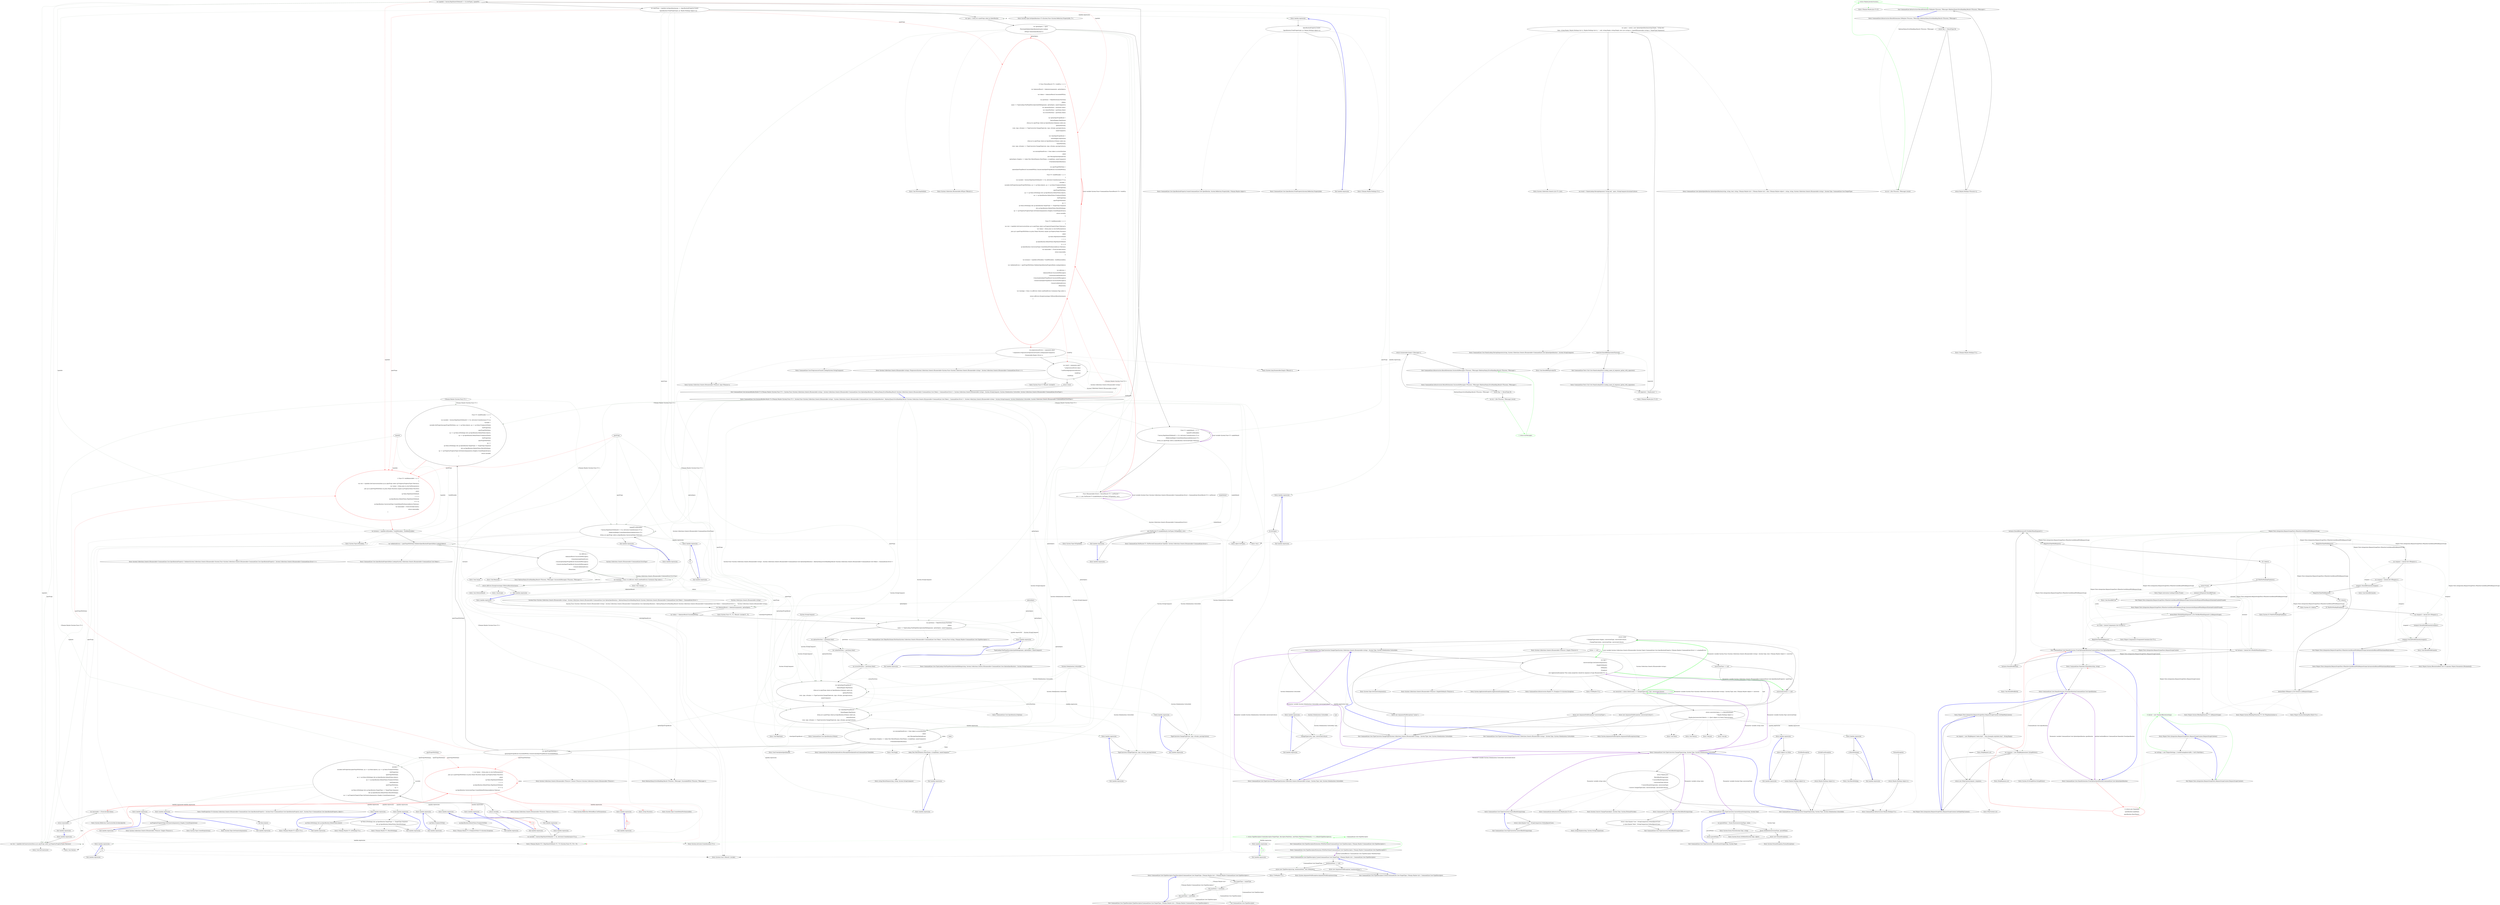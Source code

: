 digraph  {
n151 [label="CSharpx.Maybe<System.Func<T>>", span=""];
n152 [label=specProps, span=""];
n153 [label=makeDefault, span=""];
n154 [label="System.Func<System.Collections.Generic.IEnumerable<string>, System.Collections.Generic.IEnumerable<CommandLine.Core.OptionSpecification>, RailwaySharp.ErrorHandling.Result<System.Collections.Generic.IEnumerable<CommandLine.Core.Token>, CommandLine.Error>>", span=""];
n155 [label="System.Collections.Generic.IEnumerable<string>", span=""];
n156 [label=optionSpecs, span=""];
n157 [label="System.StringComparer", span=""];
n158 [label="System.Globalization.CultureInfo", span=""];
n159 [label=typeInfo, span=""];
n160 [label="System.Collections.Generic.IEnumerable<CommandLine.ErrorType>", span=""];
n161 [label=token, span=""];
n162 [label=specPropsWithValue, span=""];
n0 [cluster="CommandLine.Core.InstanceBuilder.Build<T>(CSharpx.Maybe<System.Func<T>>, System.Func<System.Collections.Generic.IEnumerable<string>, System.Collections.Generic.IEnumerable<CommandLine.Core.OptionSpecification>, RailwaySharp.ErrorHandling.Result<System.Collections.Generic.IEnumerable<CommandLine.Core.Token>, CommandLine.Error>>, System.Collections.Generic.IEnumerable<string>, System.StringComparer, System.Globalization.CultureInfo, System.Collections.Generic.IEnumerable<CommandLine.ErrorType>)", label="Entry CommandLine.Core.InstanceBuilder.Build<T>(CSharpx.Maybe<System.Func<T>>, System.Func<System.Collections.Generic.IEnumerable<string>, System.Collections.Generic.IEnumerable<CommandLine.Core.OptionSpecification>, RailwaySharp.ErrorHandling.Result<System.Collections.Generic.IEnumerable<CommandLine.Core.Token>, CommandLine.Error>>, System.Collections.Generic.IEnumerable<string>, System.StringComparer, System.Globalization.CultureInfo, System.Collections.Generic.IEnumerable<CommandLine.ErrorType>)", span="14-14"];
n1 [cluster="CommandLine.Core.InstanceBuilder.Build<T>(CSharpx.Maybe<System.Func<T>>, System.Func<System.Collections.Generic.IEnumerable<string>, System.Collections.Generic.IEnumerable<CommandLine.Core.OptionSpecification>, RailwaySharp.ErrorHandling.Result<System.Collections.Generic.IEnumerable<CommandLine.Core.Token>, CommandLine.Error>>, System.Collections.Generic.IEnumerable<string>, System.StringComparer, System.Globalization.CultureInfo, System.Collections.Generic.IEnumerable<CommandLine.ErrorType>)", label="var typeInfo = factory.MapValueOrDefault(f => f().GetType(), typeof(T))", span="22-22"];
n5 [cluster="CommandLine.Core.InstanceBuilder.Build<T>(CSharpx.Maybe<System.Func<T>>, System.Func<System.Collections.Generic.IEnumerable<string>, System.Collections.Generic.IEnumerable<CommandLine.Core.OptionSpecification>, RailwaySharp.ErrorHandling.Result<System.Collections.Generic.IEnumerable<CommandLine.Core.Token>, CommandLine.Error>>, System.Collections.Generic.IEnumerable<string>, System.StringComparer, System.Globalization.CultureInfo, System.Collections.Generic.IEnumerable<CommandLine.ErrorType>)", label="Func<T> makeDefault = () =>\r\n                typeof(T).IsMutable()\r\n                    ? factory.MapValueOrDefault(f => f(), Activator.CreateInstance<T>())\r\n                    : ReflectionHelper.CreateDefaultImmutableInstance<T>(\r\n                        (from p in specProps select p.Specification.ConversionType).ToArray())", span="33-37"];
n33 [cluster="lambda expression", label="typeof(T).IsMutable()\r\n                    ? factory.MapValueOrDefault(f => f(), Activator.CreateInstance<T>())\r\n                    : ReflectionHelper.CreateDefaultImmutableInstance<T>(\r\n                        (from p in specProps select p.Specification.ConversionType).ToArray())", span="34-37"];
n7 [cluster="CommandLine.Core.InstanceBuilder.Build<T>(CSharpx.Maybe<System.Func<T>>, System.Func<System.Collections.Generic.IEnumerable<string>, System.Collections.Generic.IEnumerable<CommandLine.Core.OptionSpecification>, RailwaySharp.ErrorHandling.Result<System.Collections.Generic.IEnumerable<CommandLine.Core.Token>, CommandLine.Error>>, System.Collections.Generic.IEnumerable<string>, System.StringComparer, System.Globalization.CultureInfo, System.Collections.Generic.IEnumerable<CommandLine.ErrorType>)", color=red, community=0, label="0: Func<ParserResult<T>> buildUp = () =>\r\n            {\r\n                var tokenizerResult = tokenizer(arguments, optionSpecs);\r\n\r\n                var tokens = tokenizerResult.SucceededWith();\r\n\r\n                var partitions = TokenPartitioner.Partition(\r\n                    tokens,\r\n                    name => TypeLookup.FindTypeDescriptorAndSibling(name, optionSpecs, nameComparer));\r\n                var optionsPartition = partitions.Item1;\r\n                var valuesPartition = partitions.Item2;\r\n                var errorsPartition = partitions.Item3;\r\n\r\n                var optionSpecPropsResult =\r\n                    OptionMapper.MapValues(\r\n                        (from pt in specProps where pt.Specification.IsOption() select pt),\r\n                        optionsPartition,\r\n                        (vals, type, isScalar) => TypeConverter.ChangeType(vals, type, isScalar, parsingCulture),\r\n                        nameComparer);\r\n\r\n                var valueSpecPropsResult =\r\n                    ValueMapper.MapValues(\r\n                        (from pt in specProps where pt.Specification.IsValue() select pt),\r\n                        valuesPartition,\r\n                        (vals, type, isScalar) => TypeConverter.ChangeType(vals, type, isScalar, parsingCulture));\r\n\r\n                var missingValueErrors = from token in errorsPartition\r\n                                         select\r\n                        new MissingValueOptionError(\r\n                            optionSpecs.Single(o => token.Text.MatchName(o.ShortName, o.LongName, nameComparer))\r\n                                .FromOptionSpecification());\r\n\r\n                var specPropsWithValue =\r\n                    optionSpecPropsResult.SucceededWith().Concat(valueSpecPropsResult.SucceededWith());\r\n\r\n                Func<T> buildMutable = () =>\r\n                {\r\n                    var mutable = factory.MapValueOrDefault(f => f(), Activator.CreateInstance<T>());\r\n                    mutable =\r\n                        mutable.SetProperties(specPropsWithValue, sp => sp.Value.IsJust(), sp => sp.Value.FromJustOrFail())\r\n                            .SetProperties(\r\n                                specPropsWithValue,\r\n                                sp => sp.Value.IsNothing() && sp.Specification.DefaultValue.IsJust(),\r\n                                sp => sp.Specification.DefaultValue.FromJustOrFail())\r\n                            .SetProperties(\r\n                                specPropsWithValue,\r\n                                sp =>\r\n                                    sp.Value.IsNothing() && sp.Specification.TargetType == TargetType.Sequence\r\n                                    && sp.Specification.DefaultValue.MatchNothing(),\r\n                                sp => sp.Property.PropertyType.GetGenericArguments().Single().CreateEmptyArray());\r\n                    return mutable;\r\n                };\r\n\r\n                Func<T> buildImmutable = () =>\r\n                {\r\n                    var ctor = typeInfo.GetConstructor((from sp in specProps select sp.Property.PropertyType).ToArray());\r\n                    var values = (from prms in ctor.GetParameters()\r\n                        join sp in specPropsWithValue on prms.Name.ToLower() equals sp.Property.Name.ToLower()\r\n                        select\r\n                            sp.Value.MapValueOrDefault(\r\n                                v => v,\r\n                                sp.Specification.DefaultValue.MapValueOrDefault(\r\n                                    d => d,\r\n                                    sp.Specification.ConversionType.CreateDefaultForImmutable()))).ToArray();\r\n                    var immutable = (T)ctor.Invoke(values);\r\n                    return immutable;\r\n                };\r\n\r\n                var instance = typeInfo.IsMutable() ? buildMutable() : buildImmutable();\r\n\r\n                var validationErrors = specPropsWithValue.Validate(SpecificationPropertyRules.Lookup(tokens));\r\n\r\n                var allErrors =\r\n                    tokenizerResult.SuccessfulMessages()\r\n                        .Concat(missingValueErrors)\r\n                        .Concat(optionSpecPropsResult.SuccessfulMessages())\r\n                        .Concat(valueSpecPropsResult.SuccessfulMessages())\r\n                        .Concat(validationErrors)\r\n                        .Memorize();\r\n\r\n                var warnings = from e in allErrors where nonFatalErrors.Contains(e.Tag) select e;\r\n\r\n                return allErrors.Except(warnings).ToParserResult(instance);\r\n            }", span="42-125"];
n48 [cluster="lambda expression", label="var tokenizerResult = tokenizer(arguments, optionSpecs)", span="44-44"];
n50 [cluster="lambda expression", label="var partitions = TokenPartitioner.Partition(\r\n                    tokens,\r\n                    name => TypeLookup.FindTypeDescriptorAndSibling(name, optionSpecs, nameComparer))", span="48-50"];
n85 [cluster="lambda expression", label="TypeLookup.FindTypeDescriptorAndSibling(name, optionSpecs, nameComparer)", span="50-50"];
n54 [cluster="lambda expression", label="var optionSpecPropsResult =\r\n                    OptionMapper.MapValues(\r\n                        (from pt in specProps where pt.Specification.IsOption() select pt),\r\n                        optionsPartition,\r\n                        (vals, type, isScalar) => TypeConverter.ChangeType(vals, type, isScalar, parsingCulture),\r\n                        nameComparer)", span="55-60"];
n89 [cluster="lambda expression", label="TypeConverter.ChangeType(vals, type, isScalar, parsingCulture)", span="59-59"];
n55 [cluster="lambda expression", label="var valueSpecPropsResult =\r\n                    ValueMapper.MapValues(\r\n                        (from pt in specProps where pt.Specification.IsValue() select pt),\r\n                        valuesPartition,\r\n                        (vals, type, isScalar) => TypeConverter.ChangeType(vals, type, isScalar, parsingCulture))", span="62-66"];
n93 [cluster="lambda expression", label="TypeConverter.ChangeType(vals, type, isScalar, parsingCulture)", span="66-66"];
n56 [cluster="lambda expression", label="var missingValueErrors = from token in errorsPartition\r\n                                         select\r\n                        new MissingValueOptionError(\r\n                            optionSpecs.Single(o => token.Text.MatchName(o.ShortName, o.LongName, nameComparer))\r\n                                .FromOptionSpecification())", span="68-72"];
n96 [cluster="lambda expression", label="token.Text.MatchName(o.ShortName, o.LongName, nameComparer)", span="71-71"];
n58 [cluster="lambda expression", label="Func<T> buildMutable = () =>\r\n                {\r\n                    var mutable = factory.MapValueOrDefault(f => f(), Activator.CreateInstance<T>());\r\n                    mutable =\r\n                        mutable.SetProperties(specPropsWithValue, sp => sp.Value.IsJust(), sp => sp.Value.FromJustOrFail())\r\n                            .SetProperties(\r\n                                specPropsWithValue,\r\n                                sp => sp.Value.IsNothing() && sp.Specification.DefaultValue.IsJust(),\r\n                                sp => sp.Specification.DefaultValue.FromJustOrFail())\r\n                            .SetProperties(\r\n                                specPropsWithValue,\r\n                                sp =>\r\n                                    sp.Value.IsNothing() && sp.Specification.TargetType == TargetType.Sequence\r\n                                    && sp.Specification.DefaultValue.MatchNothing(),\r\n                                sp => sp.Property.PropertyType.GetGenericArguments().Single().CreateEmptyArray());\r\n                    return mutable;\r\n                }", span="77-93"];
n100 [cluster="lambda expression", label="var mutable = factory.MapValueOrDefault(f => f(), Activator.CreateInstance<T>())", span="79-79"];
n63 [cluster="lambda expression", label="var warnings = from e in allErrors where nonFatalErrors.Contains(e.Tag) select e", span="122-122"];
n8 [cluster="CommandLine.Core.InstanceBuilder.Build<T>(CSharpx.Maybe<System.Func<T>>, System.Func<System.Collections.Generic.IEnumerable<string>, System.Collections.Generic.IEnumerable<CommandLine.Core.OptionSpecification>, RailwaySharp.ErrorHandling.Result<System.Collections.Generic.IEnumerable<CommandLine.Core.Token>, CommandLine.Error>>, System.Collections.Generic.IEnumerable<string>, System.StringComparer, System.Globalization.CultureInfo, System.Collections.Generic.IEnumerable<CommandLine.ErrorType>)", label="var preprocessorErrors = arguments.Any()\r\n                ? arguments.Preprocess(PreprocessorGuards.Lookup(nameComparer))\r\n                : Enumerable.Empty<Error>()", span="127-129"];
n9 [cluster="CommandLine.Core.InstanceBuilder.Build<T>(CSharpx.Maybe<System.Func<T>>, System.Func<System.Collections.Generic.IEnumerable<string>, System.Collections.Generic.IEnumerable<CommandLine.Core.OptionSpecification>, RailwaySharp.ErrorHandling.Result<System.Collections.Generic.IEnumerable<CommandLine.Core.Token>, CommandLine.Error>>, System.Collections.Generic.IEnumerable<string>, System.StringComparer, System.Globalization.CultureInfo, System.Collections.Generic.IEnumerable<CommandLine.ErrorType>)", label="var result = arguments.Any()\r\n                ? preprocessorErrors.Any()\r\n                    ? notParsed(preprocessorErrors)\r\n                    : buildUp()\r\n                : buildUp()", span="131-135"];
n2 [cluster="CommandLine.Core.InstanceBuilder.Build<T>(CSharpx.Maybe<System.Func<T>>, System.Func<System.Collections.Generic.IEnumerable<string>, System.Collections.Generic.IEnumerable<CommandLine.Core.OptionSpecification>, RailwaySharp.ErrorHandling.Result<System.Collections.Generic.IEnumerable<CommandLine.Core.Token>, CommandLine.Error>>, System.Collections.Generic.IEnumerable<string>, System.StringComparer, System.Globalization.CultureInfo, System.Collections.Generic.IEnumerable<CommandLine.ErrorType>)", label="var specProps = typeInfo.GetSpecifications(pi => SpecificationProperty.Create(\r\n                    Specification.FromProperty(pi), pi, Maybe.Nothing<object>()))", span="24-25"];
n12 [cluster="CSharpx.Maybe<T1>.MapValueOrDefault<T1, T2>(System.Func<T1, T2>, T2)", label="Entry CSharpx.Maybe<T1>.MapValueOrDefault<T1, T2>(System.Func<T1, T2>, T2)", span="377-377"];
n22 [cluster="lambda expression", label="Entry lambda expression", span="22-22"];
n59 [cluster="lambda expression", color=red, community=0, label="1: Func<T> buildImmutable = () =>\r\n                {\r\n                    var ctor = typeInfo.GetConstructor((from sp in specProps select sp.Property.PropertyType).ToArray());\r\n                    var values = (from prms in ctor.GetParameters()\r\n                        join sp in specPropsWithValue on prms.Name.ToLower() equals sp.Property.Name.ToLower()\r\n                        select\r\n                            sp.Value.MapValueOrDefault(\r\n                                v => v,\r\n                                sp.Specification.DefaultValue.MapValueOrDefault(\r\n                                    d => d,\r\n                                    sp.Specification.ConversionType.CreateDefaultForImmutable()))).ToArray();\r\n                    var immutable = (T)ctor.Invoke(values);\r\n                    return immutable;\r\n                }", span="95-108"];
n134 [cluster="lambda expression", label="var ctor = typeInfo.GetConstructor((from sp in specProps select sp.Property.PropertyType).ToArray())", span="97-97"];
n60 [cluster="lambda expression", label="var instance = typeInfo.IsMutable() ? buildMutable() : buildImmutable()", span="110-110"];
n3 [cluster="CommandLine.Core.InstanceBuilder.Build<T>(CSharpx.Maybe<System.Func<T>>, System.Func<System.Collections.Generic.IEnumerable<string>, System.Collections.Generic.IEnumerable<CommandLine.Core.OptionSpecification>, RailwaySharp.ErrorHandling.Result<System.Collections.Generic.IEnumerable<CommandLine.Core.Token>, CommandLine.Error>>, System.Collections.Generic.IEnumerable<string>, System.StringComparer, System.Globalization.CultureInfo, System.Collections.Generic.IEnumerable<CommandLine.ErrorType>)", label="var specs = from pt in specProps select pt.Specification", span="27-27"];
n13 [cluster="System.Type.GetSpecifications<T>(System.Func<System.Reflection.PropertyInfo, T>)", label="Entry System.Type.GetSpecifications<T>(System.Func<System.Reflection.PropertyInfo, T>)", span="16-16"];
n26 [cluster="lambda expression", label="Entry lambda expression", span="24-25"];
n4 [cluster="CommandLine.Core.InstanceBuilder.Build<T>(CSharpx.Maybe<System.Func<T>>, System.Func<System.Collections.Generic.IEnumerable<string>, System.Collections.Generic.IEnumerable<CommandLine.Core.OptionSpecification>, RailwaySharp.ErrorHandling.Result<System.Collections.Generic.IEnumerable<CommandLine.Core.Token>, CommandLine.Error>>, System.Collections.Generic.IEnumerable<string>, System.StringComparer, System.Globalization.CultureInfo, System.Collections.Generic.IEnumerable<CommandLine.ErrorType>)", label="var optionSpecs = specs\r\n                .ThrowingValidate(SpecificationGuards.Lookup)\r\n                .OfType<OptionSpecification>()", span="29-31"];
n14 [cluster="Unk.ThrowingValidate", label="Entry Unk.ThrowingValidate", span=""];
n15 [cluster="System.Collections.IEnumerable.OfType<TResult>()", label="Entry System.Collections.IEnumerable.OfType<TResult>()", span="0-0"];
n6 [cluster="CommandLine.Core.InstanceBuilder.Build<T>(CSharpx.Maybe<System.Func<T>>, System.Func<System.Collections.Generic.IEnumerable<string>, System.Collections.Generic.IEnumerable<CommandLine.Core.OptionSpecification>, RailwaySharp.ErrorHandling.Result<System.Collections.Generic.IEnumerable<CommandLine.Core.Token>, CommandLine.Error>>, System.Collections.Generic.IEnumerable<string>, System.StringComparer, System.Globalization.CultureInfo, System.Collections.Generic.IEnumerable<CommandLine.ErrorType>)", label="Func<IEnumerable<Error>, ParserResult<T>> notParsed =\r\n                errs => new NotParsed<T>(makeDefault().GetType().ToTypeInfo(), errs)", span="39-40"];
n43 [cluster="lambda expression", label="new NotParsed<T>(makeDefault().GetType().ToTypeInfo(), errs)", span="40-40"];
n16 [cluster="System.Collections.Generic.IEnumerable<TSource>.Any<TSource>()", label="Entry System.Collections.Generic.IEnumerable<TSource>.Any<TSource>()", span="0-0"];
n17 [cluster="CommandLine.Core.PreprocessorGuards.Lookup(System.StringComparer)", label="Entry CommandLine.Core.PreprocessorGuards.Lookup(System.StringComparer)", span="11-11"];
n18 [cluster="System.Collections.Generic.IEnumerable<string>.Preprocess(System.Collections.Generic.IEnumerable<System.Func<System.Collections.Generic.IEnumerable<string>, System.Collections.Generic.IEnumerable<CommandLine.Error>>>)", label="Entry System.Collections.Generic.IEnumerable<string>.Preprocess(System.Collections.Generic.IEnumerable<System.Func<System.Collections.Generic.IEnumerable<string>, System.Collections.Generic.IEnumerable<CommandLine.Error>>>)", span="11-11"];
n19 [cluster="System.Linq.Enumerable.Empty<TResult>()", label="Entry System.Linq.Enumerable.Empty<TResult>()", span="0-0"];
n10 [cluster="CommandLine.Core.InstanceBuilder.Build<T>(CSharpx.Maybe<System.Func<T>>, System.Func<System.Collections.Generic.IEnumerable<string>, System.Collections.Generic.IEnumerable<CommandLine.Core.OptionSpecification>, RailwaySharp.ErrorHandling.Result<System.Collections.Generic.IEnumerable<CommandLine.Core.Token>, CommandLine.Error>>, System.Collections.Generic.IEnumerable<string>, System.StringComparer, System.Globalization.CultureInfo, System.Collections.Generic.IEnumerable<CommandLine.ErrorType>)", label="return result;", span="137-137"];
n20 [cluster="System.Func<T, TResult>.Invoke(T)", label="Entry System.Func<T, TResult>.Invoke(T)", span="0-0"];
n21 [cluster="System.Func<TResult>.Invoke()", label="Entry System.Func<TResult>.Invoke()", span="0-0"];
n11 [cluster="CommandLine.Core.InstanceBuilder.Build<T>(CSharpx.Maybe<System.Func<T>>, System.Func<System.Collections.Generic.IEnumerable<string>, System.Collections.Generic.IEnumerable<CommandLine.Core.OptionSpecification>, RailwaySharp.ErrorHandling.Result<System.Collections.Generic.IEnumerable<CommandLine.Core.Token>, CommandLine.Error>>, System.Collections.Generic.IEnumerable<string>, System.StringComparer, System.Globalization.CultureInfo, System.Collections.Generic.IEnumerable<CommandLine.ErrorType>)", label="Exit CommandLine.Core.InstanceBuilder.Build<T>(CSharpx.Maybe<System.Func<T>>, System.Func<System.Collections.Generic.IEnumerable<string>, System.Collections.Generic.IEnumerable<CommandLine.Core.OptionSpecification>, RailwaySharp.ErrorHandling.Result<System.Collections.Generic.IEnumerable<CommandLine.Core.Token>, CommandLine.Error>>, System.Collections.Generic.IEnumerable<string>, System.StringComparer, System.Globalization.CultureInfo, System.Collections.Generic.IEnumerable<CommandLine.ErrorType>)", span="14-14"];
n23 [cluster="lambda expression", label="f().GetType()", span="22-22"];
n24 [cluster="lambda expression", label="Exit lambda expression", span="22-22"];
n25 [cluster="object.GetType()", label="Entry object.GetType()", span="0-0"];
n27 [cluster="lambda expression", label="SpecificationProperty.Create(\r\n                    Specification.FromProperty(pi), pi, Maybe.Nothing<object>())", span="24-25"];
n28 [cluster="lambda expression", label="Exit lambda expression", span="24-25"];
n29 [cluster="CommandLine.Core.Specification.FromProperty(System.Reflection.PropertyInfo)", label="Entry CommandLine.Core.Specification.FromProperty(System.Reflection.PropertyInfo)", span="103-103"];
n30 [cluster="CSharpx.Maybe.Nothing<T>()", label="Entry CSharpx.Maybe.Nothing<T>()", span="116-116"];
n31 [cluster="CommandLine.Core.SpecificationProperty.Create(CommandLine.Core.Specification, System.Reflection.PropertyInfo, CSharpx.Maybe<object>)", label="Entry CommandLine.Core.SpecificationProperty.Create(CommandLine.Core.Specification, System.Reflection.PropertyInfo, CSharpx.Maybe<object>)", span="21-21"];
n32 [cluster="lambda expression", label="Entry lambda expression", span="33-37"];
n34 [cluster="lambda expression", label="Exit lambda expression", span="33-37"];
n35 [cluster="System.Type.IsMutable()", label="Entry System.Type.IsMutable()", span="139-139"];
n36 [cluster="System.Activator.CreateInstance<T>()", label="Entry System.Activator.CreateInstance<T>()", span="0-0"];
n37 [cluster="Unk.ToArray", label="Entry Unk.ToArray", span=""];
n38 [cluster="Unk.>", label="Entry Unk.>", span=""];
n39 [cluster="lambda expression", label="Entry lambda expression", span="35-35"];
n40 [cluster="lambda expression", label="f()", span="35-35"];
n41 [cluster="lambda expression", label="Exit lambda expression", span="35-35"];
n42 [cluster="lambda expression", label="Entry lambda expression", span="40-40"];
n44 [cluster="lambda expression", label="Exit lambda expression", span="40-40"];
n45 [cluster="CommandLine.NotParsed<T>.NotParsed(CommandLine.TypeInfo, System.Collections.Generic.IEnumerable<CommandLine.Error>)", label="Entry CommandLine.NotParsed<T>.NotParsed(CommandLine.TypeInfo, System.Collections.Generic.IEnumerable<CommandLine.Error>)", span="163-163"];
n46 [cluster="System.Type.ToTypeInfo()", label="Entry System.Type.ToTypeInfo()", span="174-174"];
n47 [cluster="lambda expression", label="Entry lambda expression", span="42-125"];
n49 [cluster="lambda expression", label="var tokens = tokenizerResult.SucceededWith()", span="46-46"];
n66 [cluster="System.Func<T1, T2, TResult>.Invoke(T1, T2)", label="Entry System.Func<T1, T2, TResult>.Invoke(T1, T2)", span="0-0"];
n62 [cluster="lambda expression", label="var allErrors =\r\n                    tokenizerResult.SuccessfulMessages()\r\n                        .Concat(missingValueErrors)\r\n                        .Concat(optionSpecPropsResult.SuccessfulMessages())\r\n                        .Concat(valueSpecPropsResult.SuccessfulMessages())\r\n                        .Concat(validationErrors)\r\n                        .Memorize()", span="114-120"];
n67 [cluster="RailwaySharp.ErrorHandling.Result<TSuccess, TMessage>.SucceededWith<TSuccess, TMessage>()", label="Entry RailwaySharp.ErrorHandling.Result<TSuccess, TMessage>.SucceededWith<TSuccess, TMessage>()", span="653-653"];
n61 [cluster="lambda expression", label="var validationErrors = specPropsWithValue.Validate(SpecificationPropertyRules.Lookup(tokens))", span="112-112"];
n51 [cluster="lambda expression", label="var optionsPartition = partitions.Item1", span="51-51"];
n68 [cluster="CommandLine.Core.TokenPartitioner.Partition(System.Collections.Generic.IEnumerable<CommandLine.Core.Token>, System.Func<string, CSharpx.Maybe<CommandLine.Core.TypeDescriptor>>)", label="Entry CommandLine.Core.TokenPartitioner.Partition(System.Collections.Generic.IEnumerable<CommandLine.Core.Token>, System.Func<string, CSharpx.Maybe<CommandLine.Core.TypeDescriptor>>)", span="16-16"];
n84 [cluster="lambda expression", label="Entry lambda expression", span="50-50"];
n52 [cluster="lambda expression", label="var valuesPartition = partitions.Item2", span="52-52"];
n53 [cluster="lambda expression", label="var errorsPartition = partitions.Item3", span="53-53"];
n69 [cluster="CommandLine.Core.Specification.IsOption()", label="Entry CommandLine.Core.Specification.IsOption()", span="10-10"];
n70 [cluster="Unk.MapValues", label="Entry Unk.MapValues", span=""];
n88 [cluster="lambda expression", label="Entry lambda expression", span="59-59"];
n57 [cluster="lambda expression", label="var specPropsWithValue =\r\n                    optionSpecPropsResult.SucceededWith().Concat(valueSpecPropsResult.SucceededWith())", span="74-75"];
n71 [cluster="CommandLine.Core.Specification.IsValue()", label="Entry CommandLine.Core.Specification.IsValue()", span="15-15"];
n92 [cluster="lambda expression", label="Entry lambda expression", span="66-66"];
n72 [cluster="CommandLine.MissingValueOptionError.MissingValueOptionError(CommandLine.NameInfo)", label="Entry CommandLine.MissingValueOptionError.MissingValueOptionError(CommandLine.NameInfo)", span="294-294"];
n73 [cluster="Unk.Single", label="Entry Unk.Single", span=""];
n74 [cluster="Unk.FromOptionSpecification", label="Entry Unk.FromOptionSpecification", span=""];
n95 [cluster="lambda expression", label="Entry lambda expression", span="71-71"];
n75 [cluster="System.Collections.Generic.IEnumerable<TSource>.Concat<TSource>(System.Collections.Generic.IEnumerable<TSource>)", label="Entry System.Collections.Generic.IEnumerable<TSource>.Concat<TSource>(System.Collections.Generic.IEnumerable<TSource>)", span="0-0"];
n101 [cluster="lambda expression", label="mutable =\r\n                        mutable.SetProperties(specPropsWithValue, sp => sp.Value.IsJust(), sp => sp.Value.FromJustOrFail())\r\n                            .SetProperties(\r\n                                specPropsWithValue,\r\n                                sp => sp.Value.IsNothing() && sp.Specification.DefaultValue.IsJust(),\r\n                                sp => sp.Specification.DefaultValue.FromJustOrFail())\r\n                            .SetProperties(\r\n                                specPropsWithValue,\r\n                                sp =>\r\n                                    sp.Value.IsNothing() && sp.Specification.TargetType == TargetType.Sequence\r\n                                    && sp.Specification.DefaultValue.MatchNothing(),\r\n                                sp => sp.Property.PropertyType.GetGenericArguments().Single().CreateEmptyArray())", span="80-91"];
n135 [cluster="lambda expression", color=red, community=0, label="1: var values = (from prms in ctor.GetParameters()\r\n                        join sp in specPropsWithValue on prms.Name.ToLower() equals sp.Property.Name.ToLower()\r\n                        select\r\n                            sp.Value.MapValueOrDefault(\r\n                                v => v,\r\n                                sp.Specification.DefaultValue.MapValueOrDefault(\r\n                                    d => d,\r\n                                    sp.Specification.ConversionType.CreateDefaultForImmutable()))).ToArray()", span="98-105"];
n64 [cluster="lambda expression", label="return allErrors.Except(warnings).ToParserResult(instance);", span="124-124"];
n76 [cluster="CommandLine.Core.SpecificationPropertyRules.Lookup(System.Collections.Generic.IEnumerable<CommandLine.Core.Token>)", label="Entry CommandLine.Core.SpecificationPropertyRules.Lookup(System.Collections.Generic.IEnumerable<CommandLine.Core.Token>)", span="12-12"];
n77 [cluster="System.Collections.Generic.IEnumerable<CommandLine.Core.SpecificationProperty>.Validate(System.Collections.Generic.IEnumerable<System.Func<System.Collections.Generic.IEnumerable<CommandLine.Core.SpecificationProperty>, System.Collections.Generic.IEnumerable<CommandLine.Error>>>)", label="Entry System.Collections.Generic.IEnumerable<CommandLine.Core.SpecificationProperty>.Validate(System.Collections.Generic.IEnumerable<System.Func<System.Collections.Generic.IEnumerable<CommandLine.Core.SpecificationProperty>, System.Collections.Generic.IEnumerable<CommandLine.Error>>>)", span="40-40"];
n78 [cluster="RailwaySharp.ErrorHandling.Result<TSuccess, TMessage>.SuccessfulMessages<TSuccess, TMessage>()", label="Entry RailwaySharp.ErrorHandling.Result<TSuccess, TMessage>.SuccessfulMessages<TSuccess, TMessage>()", span="15-15"];
n79 [cluster="Unk.Concat", label="Entry Unk.Concat", span=""];
n80 [cluster="Unk.Memorize", label="Entry Unk.Memorize", span=""];
n81 [cluster="Unk.Contains", label="Entry Unk.Contains", span=""];
n65 [cluster="lambda expression", label="Exit lambda expression", span="42-125"];
n82 [cluster="Unk.Except", label="Entry Unk.Except", span=""];
n83 [cluster="Unk.ToParserResult", label="Entry Unk.ToParserResult", span=""];
n86 [cluster="lambda expression", label="Exit lambda expression", span="50-50"];
n87 [cluster="CommandLine.Core.TypeLookup.FindTypeDescriptorAndSibling(string, System.Collections.Generic.IEnumerable<CommandLine.Core.OptionSpecification>, System.StringComparer)", label="Entry CommandLine.Core.TypeLookup.FindTypeDescriptorAndSibling(string, System.Collections.Generic.IEnumerable<CommandLine.Core.OptionSpecification>, System.StringComparer)", span="11-11"];
n90 [cluster="lambda expression", label="Exit lambda expression", span="59-59"];
n91 [cluster="CommandLine.Core.TypeConverter.ChangeType(System.Collections.Generic.IEnumerable<string>, System.Type, bool, System.Globalization.CultureInfo)", label="Entry CommandLine.Core.TypeConverter.ChangeType(System.Collections.Generic.IEnumerable<string>, System.Type, bool, System.Globalization.CultureInfo)", span="14-14"];
n94 [cluster="lambda expression", label="Exit lambda expression", span="66-66"];
n97 [cluster="lambda expression", label="Exit lambda expression", span="71-71"];
n98 [cluster="string.MatchName(string, string, System.StringComparer)", label="Entry string.MatchName(string, string, System.StringComparer)", span="8-8"];
n99 [cluster="lambda expression", label="Entry lambda expression", span="77-93"];
n105 [cluster="lambda expression", label="Entry lambda expression", span="79-79"];
n102 [cluster="lambda expression", label="return mutable;", span="92-92"];
n104 [cluster="T.SetProperties<T>(System.Collections.Generic.IEnumerable<CommandLine.Core.SpecificationProperty>, System.Func<CommandLine.Core.SpecificationProperty, bool>, System.Func<CommandLine.Core.SpecificationProperty, object>)", label="Entry T.SetProperties<T>(System.Collections.Generic.IEnumerable<CommandLine.Core.SpecificationProperty>, System.Func<CommandLine.Core.SpecificationProperty, bool>, System.Func<CommandLine.Core.SpecificationProperty, object>)", span="82-82"];
n108 [cluster="lambda expression", label="Entry lambda expression", span="81-81"];
n112 [cluster="lambda expression", label="Entry lambda expression", span="81-81"];
n116 [cluster="lambda expression", label="Entry lambda expression", span="84-84"];
n120 [cluster="lambda expression", label="Entry lambda expression", span="85-85"];
n123 [cluster="lambda expression", label="Entry lambda expression", span="88-90"];
n127 [cluster="lambda expression", label="Entry lambda expression", span="91-91"];
n103 [cluster="lambda expression", label="Exit lambda expression", span="77-93"];
n106 [cluster="lambda expression", label="f()", span="79-79"];
n107 [cluster="lambda expression", label="Exit lambda expression", span="79-79"];
n109 [cluster="lambda expression", label="sp.Value.IsJust()", span="81-81"];
n110 [cluster="lambda expression", label="Exit lambda expression", span="81-81"];
n111 [cluster="CSharpx.Maybe<T>.IsJust<T>()", label="Entry CSharpx.Maybe<T>.IsJust<T>()", span="326-326"];
n113 [cluster="lambda expression", label="sp.Value.FromJustOrFail()", span="81-81"];
n114 [cluster="lambda expression", label="Exit lambda expression", span="81-81"];
n115 [cluster="CSharpx.Maybe<T>.FromJustOrFail<T>(System.Exception)", label="Entry CSharpx.Maybe<T>.FromJustOrFail<T>(System.Exception)", span="355-355"];
n117 [cluster="lambda expression", label="sp.Value.IsNothing() && sp.Specification.DefaultValue.IsJust()", span="84-84"];
n118 [cluster="lambda expression", label="Exit lambda expression", span="84-84"];
n119 [cluster="CSharpx.Maybe<T>.IsNothing<T>()", label="Entry CSharpx.Maybe<T>.IsNothing<T>()", span="334-334"];
n121 [cluster="lambda expression", label="sp.Specification.DefaultValue.FromJustOrFail()", span="85-85"];
n122 [cluster="lambda expression", label="Exit lambda expression", span="85-85"];
n124 [cluster="lambda expression", label="sp.Value.IsNothing() && sp.Specification.TargetType == TargetType.Sequence\r\n                                    && sp.Specification.DefaultValue.MatchNothing()", span="89-90"];
n125 [cluster="lambda expression", label="Exit lambda expression", span="88-90"];
n126 [cluster="CSharpx.Maybe<T>.MatchNothing()", label="Entry CSharpx.Maybe<T>.MatchNothing()", span="57-57"];
n128 [cluster="lambda expression", label="sp.Property.PropertyType.GetGenericArguments().Single().CreateEmptyArray()", span="91-91"];
n129 [cluster="lambda expression", label="Exit lambda expression", span="91-91"];
n130 [cluster="System.Type.GetGenericArguments()", label="Entry System.Type.GetGenericArguments()", span="0-0"];
n131 [cluster="System.Collections.Generic.IEnumerable<TSource>.Single<TSource>()", label="Entry System.Collections.Generic.IEnumerable<TSource>.Single<TSource>()", span="0-0"];
n132 [cluster="System.Type.CreateEmptyArray()", label="Entry System.Type.CreateEmptyArray()", span="125-125"];
n133 [cluster="lambda expression", label="Entry lambda expression", span="95-108"];
n139 [cluster="Unk.GetConstructor", label="Entry Unk.GetConstructor", span=""];
n136 [cluster="lambda expression", label="var immutable = (T)ctor.Invoke(values)", span="106-106"];
n140 [cluster="System.Reflection.MethodBase.GetParameters()", label="Entry System.Reflection.MethodBase.GetParameters()", span="0-0"];
n141 [cluster="string.ToLower()", label="Entry string.ToLower()", span="0-0"];
n142 [cluster="System.Type.CreateDefaultForImmutable()", label="Entry System.Type.CreateDefaultForImmutable()", span="149-149"];
n143 [cluster="System.Collections.Generic.IEnumerable<TSource>.ToArray<TSource>()", label="Entry System.Collections.Generic.IEnumerable<TSource>.ToArray<TSource>()", span="0-0"];
n145 [cluster="lambda expression", label="Entry lambda expression", span="102-102"];
n148 [cluster="lambda expression", label="Entry lambda expression", span="104-104"];
n137 [cluster="lambda expression", label="return immutable;", span="107-107"];
n144 [cluster="System.Reflection.ConstructorInfo.Invoke(object[])", label="Entry System.Reflection.ConstructorInfo.Invoke(object[])", span="0-0"];
n138 [cluster="lambda expression", label="Exit lambda expression", span="95-108"];
n146 [cluster="lambda expression", color=red, community=0, label="1: v", span="102-102"];
n147 [cluster="lambda expression", label="Exit lambda expression", span="102-102"];
n149 [cluster="lambda expression", color=red, community=0, label="1: d", span="104-104"];
n150 [cluster="lambda expression", label="Exit lambda expression", span="104-104"];
m0_33 [cluster="Ninject.Syntax.IBindingInSyntax<T>.InRequestScope()", file="NameExtensions.cs", label="Entry Ninject.Syntax.IBindingInSyntax<T>.InRequestScope()", span="168-168"];
m0_18 [cluster="Ninject.Tests.Integration.RequestScopeTests.WhenServiceIsBoundWithRequestScope.InstancesAreReusedWithinSameHttpContext()", file="NameExtensions.cs", label="Entry Ninject.Tests.Integration.RequestScopeTests.WhenServiceIsBoundWithRequestScope.InstancesAreReusedWithinSameHttpContext()", span="37-37"];
m0_20 [cluster="Ninject.Tests.Integration.RequestScopeTests.WhenServiceIsBoundWithRequestScope.InstancesAreReusedWithinSameHttpContext()", file="NameExtensions.cs", label="BeginNewFakeWebRequest()", span="41-41"];
m0_24 [cluster="Ninject.Tests.Integration.RequestScopeTests.WhenServiceIsBoundWithRequestScope.InstancesAreReusedWithinSameHttpContext()", file="NameExtensions.cs", label="BeginNewFakeWebRequest()", span="48-48"];
m0_19 [cluster="Ninject.Tests.Integration.RequestScopeTests.WhenServiceIsBoundWithRequestScope.InstancesAreReusedWithinSameHttpContext()", file="NameExtensions.cs", label="kernel.Bind<IWeapon>().To<Sword>().InRequestScope()", span="39-39"];
m0_21 [cluster="Ninject.Tests.Integration.RequestScopeTests.WhenServiceIsBoundWithRequestScope.InstancesAreReusedWithinSameHttpContext()", file="NameExtensions.cs", label="var weapon1 = kernel.Get<IWeapon>()", span="43-43"];
m0_23 [cluster="Ninject.Tests.Integration.RequestScopeTests.WhenServiceIsBoundWithRequestScope.InstancesAreReusedWithinSameHttpContext()", file="NameExtensions.cs", label="weapon1.ShouldBeSameAs(weapon2)", span="46-46"];
m0_25 [cluster="Ninject.Tests.Integration.RequestScopeTests.WhenServiceIsBoundWithRequestScope.InstancesAreReusedWithinSameHttpContext()", file="NameExtensions.cs", label="GC.Collect()", span="50-50"];
m0_22 [cluster="Ninject.Tests.Integration.RequestScopeTests.WhenServiceIsBoundWithRequestScope.InstancesAreReusedWithinSameHttpContext()", file="NameExtensions.cs", label="var weapon2 = kernel.Get<IWeapon>()", span="44-44"];
m0_27 [cluster="Ninject.Tests.Integration.RequestScopeTests.WhenServiceIsBoundWithRequestScope.InstancesAreReusedWithinSameHttpContext()", file="NameExtensions.cs", label="var weapon3 = kernel.Get<IWeapon>()", span="53-53"];
m0_28 [cluster="Ninject.Tests.Integration.RequestScopeTests.WhenServiceIsBoundWithRequestScope.InstancesAreReusedWithinSameHttpContext()", file="NameExtensions.cs", label="weapon3.ShouldNotBeSameAs(weapon1)", span="55-55"];
m0_26 [cluster="Ninject.Tests.Integration.RequestScopeTests.WhenServiceIsBoundWithRequestScope.InstancesAreReusedWithinSameHttpContext()", file="NameExtensions.cs", label="GC.WaitForPendingFinalizers()", span="51-51"];
m0_29 [cluster="Ninject.Tests.Integration.RequestScopeTests.WhenServiceIsBoundWithRequestScope.InstancesAreReusedWithinSameHttpContext()", file="NameExtensions.cs", label="weapon3.ShouldNotBeSameAs(weapon2)", span="56-56"];
m0_30 [cluster="Ninject.Tests.Integration.RequestScopeTests.WhenServiceIsBoundWithRequestScope.InstancesAreReusedWithinSameHttpContext()", file="NameExtensions.cs", label="Exit Ninject.Tests.Integration.RequestScopeTests.WhenServiceIsBoundWithRequestScope.InstancesAreReusedWithinSameHttpContext()", span="37-37"];
m0_36 [cluster="System.GC.Collect()", file="NameExtensions.cs", label="Entry System.GC.Collect()", span="0-0"];
m0_6 [cluster="CommandLine.Core.NameExtensions.FromOptionSpecification(CommandLine.Core.OptionSpecification)", file="NameExtensions.cs", label="Exit CommandLine.Core.NameExtensions.FromOptionSpecification(CommandLine.Core.OptionSpecification)", span="15-15"];
m0_7 [cluster="CommandLine.NameInfo.NameInfo(string, string)", file="NameExtensions.cs", label="Entry CommandLine.NameInfo.NameInfo(string, string)", span="20-20"];
m0_8 [cluster="CommandLine.Core.NameExtensions.FromSpecification(CommandLine.Core.Specification)", file="NameExtensions.cs", label="Entry CommandLine.Core.NameExtensions.FromSpecification(CommandLine.Core.Specification)", span="22-22"];
m0_0 [cluster="Ninject.Tests.Integration.RequestScopeTests.RequestScopeContext.RequestScopeContext()", file="NameExtensions.cs", label="Entry Ninject.Tests.Integration.RequestScopeTests.RequestScopeContext.RequestScopeContext()", span="15-15"];
m0_1 [cluster="Ninject.Tests.Integration.RequestScopeTests.RequestScopeContext.RequestScopeContext()", file="NameExtensions.cs", label="var settings = new NinjectSettings { CachePruningIntervalMs = Int32.MaxValue }", span="17-17"];
m0_2 [cluster="Ninject.Tests.Integration.RequestScopeTests.RequestScopeContext.RequestScopeContext()", color=green, community=0, file="NameExtensions.cs", label="0: kernel = new StandardKernel(settings)", span="18-18"];
m0_5 [cluster="CommandLine.Core.NameExtensions.FromOptionSpecification(CommandLine.Core.OptionSpecification)", color=red, community=0, file="NameExtensions.cs", label="0: return new NameInfo(\r\n                specification.LongName,\r\n                specification.ShortName);", span="17-19"];
m0_31 [cluster="Ninject.Syntax.BindingRoot.Bind<T>()", file="NameExtensions.cs", label="Entry Ninject.Syntax.BindingRoot.Bind<T>()", span="34-34"];
m0_52 [cluster="Ninject.Components.IComponentContainer.Get<T>()", file="NameExtensions.cs", label="Entry Ninject.Components.IComponentContainer.Get<T>()", span="59-59"];
m0_16 [cluster="System.IO.StringWriter.StringWriter()", file="NameExtensions.cs", label="Entry System.IO.StringWriter.StringWriter()", span="0-0"];
m0_3 [cluster="Ninject.Tests.Integration.RequestScopeTests.RequestScopeContext.RequestScopeContext()", file="NameExtensions.cs", label="Exit Ninject.Tests.Integration.RequestScopeTests.RequestScopeContext.RequestScopeContext()", span="15-15"];
m0_9 [cluster="Ninject.Tests.Integration.RequestScopeTests.RequestScopeContext.GetFakeHttpContext()", file="NameExtensions.cs", label="Entry Ninject.Tests.Integration.RequestScopeTests.RequestScopeContext.GetFakeHttpContext()", span="26-26"];
m0_11 [cluster="Ninject.Tests.Integration.RequestScopeTests.RequestScopeContext.GetFakeHttpContext()", file="NameExtensions.cs", label="var response = new HttpResponse(new StringWriter())", span="29-29"];
m0_10 [cluster="Ninject.Tests.Integration.RequestScopeTests.RequestScopeContext.GetFakeHttpContext()", file="NameExtensions.cs", label="var request = new HttpRequest(''index.html'', ''http://example.org/index.html'', String.Empty)", span="28-28"];
m0_12 [cluster="Ninject.Tests.Integration.RequestScopeTests.RequestScopeContext.GetFakeHttpContext()", file="NameExtensions.cs", label="return new HttpContext(request, response);", span="30-30"];
m0_13 [cluster="Ninject.Tests.Integration.RequestScopeTests.RequestScopeContext.GetFakeHttpContext()", file="NameExtensions.cs", label="Exit Ninject.Tests.Integration.RequestScopeTests.RequestScopeContext.GetFakeHttpContext()", span="26-26"];
m0_39 [cluster="Ninject.Tests.Integration.RequestScopeTests.WhenServiceIsBoundWithRequestScope.InstancesAreDisposedWhenRequestEndsAndCacheIsPruned()", file="NameExtensions.cs", label="Entry Ninject.Tests.Integration.RequestScopeTests.WhenServiceIsBoundWithRequestScope.InstancesAreDisposedWhenRequestEndsAndCacheIsPruned()", span="60-60"];
m0_42 [cluster="Ninject.Tests.Integration.RequestScopeTests.WhenServiceIsBoundWithRequestScope.InstancesAreDisposedWhenRequestEndsAndCacheIsPruned()", file="NameExtensions.cs", label="BeginNewFakeWebRequest()", span="65-65"];
m0_46 [cluster="Ninject.Tests.Integration.RequestScopeTests.WhenServiceIsBoundWithRequestScope.InstancesAreDisposedWhenRequestEndsAndCacheIsPruned()", file="NameExtensions.cs", label="BeginNewFakeWebRequest()", span="72-72"];
m0_41 [cluster="Ninject.Tests.Integration.RequestScopeTests.WhenServiceIsBoundWithRequestScope.InstancesAreDisposedWhenRequestEndsAndCacheIsPruned()", file="NameExtensions.cs", label="var cache = kernel.Components.Get<ICache>()", span="63-63"];
m0_43 [cluster="Ninject.Tests.Integration.RequestScopeTests.WhenServiceIsBoundWithRequestScope.InstancesAreDisposedWhenRequestEndsAndCacheIsPruned()", file="NameExtensions.cs", label="var instance = kernel.Get<INotifyWhenDisposed>()", span="67-67"];
m0_45 [cluster="Ninject.Tests.Integration.RequestScopeTests.WhenServiceIsBoundWithRequestScope.InstancesAreDisposedWhenRequestEndsAndCacheIsPruned()", file="NameExtensions.cs", label="instance.ShouldBeInstanceOf<NotifiesWhenDisposed>()", span="70-70"];
m0_47 [cluster="Ninject.Tests.Integration.RequestScopeTests.WhenServiceIsBoundWithRequestScope.InstancesAreDisposedWhenRequestEndsAndCacheIsPruned()", file="NameExtensions.cs", label="GC.Collect()", span="74-74"];
m0_40 [cluster="Ninject.Tests.Integration.RequestScopeTests.WhenServiceIsBoundWithRequestScope.InstancesAreDisposedWhenRequestEndsAndCacheIsPruned()", file="NameExtensions.cs", label="kernel.Bind<INotifyWhenDisposed>().To<NotifiesWhenDisposed>().InRequestScope()", span="62-62"];
m0_49 [cluster="Ninject.Tests.Integration.RequestScopeTests.WhenServiceIsBoundWithRequestScope.InstancesAreDisposedWhenRequestEndsAndCacheIsPruned()", file="NameExtensions.cs", label="cache.Prune()", span="77-77"];
m0_44 [cluster="Ninject.Tests.Integration.RequestScopeTests.WhenServiceIsBoundWithRequestScope.InstancesAreDisposedWhenRequestEndsAndCacheIsPruned()", file="NameExtensions.cs", label="instance.ShouldNotBeNull()", span="69-69"];
m0_50 [cluster="Ninject.Tests.Integration.RequestScopeTests.WhenServiceIsBoundWithRequestScope.InstancesAreDisposedWhenRequestEndsAndCacheIsPruned()", file="NameExtensions.cs", label="instance.IsDisposed.ShouldBeTrue()", span="79-79"];
m0_48 [cluster="Ninject.Tests.Integration.RequestScopeTests.WhenServiceIsBoundWithRequestScope.InstancesAreDisposedWhenRequestEndsAndCacheIsPruned()", file="NameExtensions.cs", label="GC.WaitForPendingFinalizers()", span="75-75"];
m0_51 [cluster="Ninject.Tests.Integration.RequestScopeTests.WhenServiceIsBoundWithRequestScope.InstancesAreDisposedWhenRequestEndsAndCacheIsPruned()", file="NameExtensions.cs", label="Exit Ninject.Tests.Integration.RequestScopeTests.WhenServiceIsBoundWithRequestScope.InstancesAreDisposedWhenRequestEndsAndCacheIsPruned()", span="60-60"];
m0_32 [cluster="Ninject.Syntax.IBindingToSyntax<T>.To<TImplementation>()", file="NameExtensions.cs", label="Entry Ninject.Syntax.IBindingToSyntax<T>.To<TImplementation>()", span="39-39"];
m0_14 [cluster="HttpRequest.cstr", file="NameExtensions.cs", label="Entry HttpRequest.cstr", span=""];
m0_15 [cluster="HttpResponse.cstr", file="NameExtensions.cs", label="Entry HttpResponse.cstr", span=""];
m0_38 [cluster="Unk.ShouldNotBeSameAs", file="NameExtensions.cs", label="Entry Unk.ShouldNotBeSameAs", span=""];
m0_17 [cluster="HttpContext.cstr", file="NameExtensions.cs", label="Entry HttpContext.cstr", span=""];
m0_34 [cluster="Ninject.Syntax.IResolutionRoot.Get<T>(params Ninject.Parameters.IParameter[])", file="NameExtensions.cs", label="Entry Ninject.Syntax.IResolutionRoot.Get<T>(params Ninject.Parameters.IParameter[])", span="41-41"];
m0_37 [cluster="System.GC.WaitForPendingFinalizers()", file="NameExtensions.cs", label="Entry System.GC.WaitForPendingFinalizers()", span="0-0"];
m0_53 [cluster="Unk.ShouldNotBeNull", file="NameExtensions.cs", label="Entry Unk.ShouldNotBeNull", span=""];
m0_55 [cluster="Ninject.Activation.Caching.ICache.Prune()", file="NameExtensions.cs", label="Entry Ninject.Activation.Caching.ICache.Prune()", span="44-44"];
m0_4 [cluster="CommandLine.Core.NameExtensions.FromOptionSpecification(CommandLine.Core.OptionSpecification)", file="NameExtensions.cs", label="Entry CommandLine.Core.NameExtensions.FromOptionSpecification(CommandLine.Core.OptionSpecification)", span="15-15"];
m0_56 [cluster="Unk.ShouldBeTrue", file="NameExtensions.cs", label="Entry Unk.ShouldBeTrue", span=""];
m0_35 [cluster="Unk.ShouldBeSameAs", file="NameExtensions.cs", label="Entry Unk.ShouldBeSameAs", span=""];
m0_57 [file="NameExtensions.cs", label="Ninject.Tests.Integration.RequestScopeTests.RequestScopeContext", span=""];
m0_58 [file="NameExtensions.cs", label="Ninject.Tests.Integration.RequestScopeTests.WhenServiceIsBoundWithRequestScope", span=""];
m1_7 [cluster="CommandLine.Core.OptionSpecification.OptionSpecification(string, string, bool, string, CSharpx.Maybe<int>, CSharpx.Maybe<int>, char, CSharpx.Maybe<object>, string, string, System.Collections.Generic.IEnumerable<string>, System.Type, CommandLine.Core.TargetType)", file="NameLookupTests.cs", label="Entry CommandLine.Core.OptionSpecification.OptionSpecification(string, string, bool, string, CSharpx.Maybe<int>, CSharpx.Maybe<int>, char, CSharpx.Maybe<object>, string, string, System.Collections.Generic.IEnumerable<string>, System.Type, CommandLine.Core.TargetType)", span="16-16"];
m1_6 [cluster="CSharpx.Maybe.Just<T>(T)", file="NameLookupTests.cs", label="Entry CSharpx.Maybe.Just<T>(T)", span="124-124"];
m1_0 [cluster="CommandLine.Tests.Unit.Core.NameLookupTests.Lookup_name_of_sequence_option_with_separator()", file="NameLookupTests.cs", label="Entry CommandLine.Tests.Unit.Core.NameLookupTests.Lookup_name_of_sequence_option_with_separator()", span="14-14"];
m1_1 [cluster="CommandLine.Tests.Unit.Core.NameLookupTests.Lookup_name_of_sequence_option_with_separator()", file="NameLookupTests.cs", label="var expected = Maybe.Just(''.'')", span="17-17"];
m1_2 [cluster="CommandLine.Tests.Unit.Core.NameLookupTests.Lookup_name_of_sequence_option_with_separator()", file="NameLookupTests.cs", label="var specs = new[] { new OptionSpecification(string.Empty, ''string-seq'',\r\n                false, string.Empty, Maybe.Nothing<int>(), Maybe.Nothing<int>(), '.', null, string.Empty, string.Empty, new List<string>(), typeof(IEnumerable<string>), TargetType.Sequence)}", span="18-19"];
m1_4 [cluster="CommandLine.Tests.Unit.Core.NameLookupTests.Lookup_name_of_sequence_option_with_separator()", file="NameLookupTests.cs", label="expected.ShouldBeEquivalentTo(result)", span="25-25"];
m1_3 [cluster="CommandLine.Tests.Unit.Core.NameLookupTests.Lookup_name_of_sequence_option_with_separator()", file="NameLookupTests.cs", label="var result = NameLookup.HavingSeparator(''string-seq'', specs, StringComparer.InvariantCulture)", span="22-22"];
m1_5 [cluster="CommandLine.Tests.Unit.Core.NameLookupTests.Lookup_name_of_sequence_option_with_separator()", file="NameLookupTests.cs", label="Exit CommandLine.Tests.Unit.Core.NameLookupTests.Lookup_name_of_sequence_option_with_separator()", span="14-14"];
m1_10 [cluster="CommandLine.Core.NameLookup.HavingSeparator(string, System.Collections.Generic.IEnumerable<CommandLine.Core.OptionSpecification>, System.StringComparer)", file="NameLookupTests.cs", label="Entry CommandLine.Core.NameLookup.HavingSeparator(string, System.Collections.Generic.IEnumerable<CommandLine.Core.OptionSpecification>, System.StringComparer)", span="27-27"];
m1_11 [cluster="Unk.ShouldBeEquivalentTo", file="NameLookupTests.cs", label="Entry Unk.ShouldBeEquivalentTo", span=""];
m1_9 [cluster="System.Collections.Generic.List<T>.List()", file="NameLookupTests.cs", label="Entry System.Collections.Generic.List<T>.List()", span="0-0"];
m3_0 [cluster="CommandLine.Infrastructure.ResultExtensions.SuccessfulMessages<TSuccess, TMessage>(RailwaySharp.ErrorHandling.Result<TSuccess, TMessage>)", file="ResultExtensions.cs", label="Entry CommandLine.Infrastructure.ResultExtensions.SuccessfulMessages<TSuccess, TMessage>(RailwaySharp.ErrorHandling.Result<TSuccess, TMessage>)", span="15-15"];
m3_1 [cluster="CommandLine.Infrastructure.ResultExtensions.SuccessfulMessages<TSuccess, TMessage>(RailwaySharp.ErrorHandling.Result<TSuccess, TMessage>)", file="ResultExtensions.cs", label="result.Tag == ResultType.Ok", span="17-17"];
m3_2 [cluster="CommandLine.Infrastructure.ResultExtensions.SuccessfulMessages<TSuccess, TMessage>(RailwaySharp.ErrorHandling.Result<TSuccess, TMessage>)", file="ResultExtensions.cs", label="var ok = (Ok<TSuccess, TMessage>)result", span="19-19"];
m3_4 [cluster="CommandLine.Infrastructure.ResultExtensions.SuccessfulMessages<TSuccess, TMessage>(RailwaySharp.ErrorHandling.Result<TSuccess, TMessage>)", file="ResultExtensions.cs", label="return Enumerable.Empty<TMessage>();", span="22-22"];
m3_3 [cluster="CommandLine.Infrastructure.ResultExtensions.SuccessfulMessages<TSuccess, TMessage>(RailwaySharp.ErrorHandling.Result<TSuccess, TMessage>)", color=green, community=0, file="ResultExtensions.cs", label="1: return ok.Messages;", span="20-20"];
m3_5 [cluster="CommandLine.Infrastructure.ResultExtensions.SuccessfulMessages<TSuccess, TMessage>(RailwaySharp.ErrorHandling.Result<TSuccess, TMessage>)", file="ResultExtensions.cs", label="Exit CommandLine.Infrastructure.ResultExtensions.SuccessfulMessages<TSuccess, TMessage>(RailwaySharp.ErrorHandling.Result<TSuccess, TMessage>)", span="15-15"];
m3_13 [cluster="CSharpx.Maybe.Just<T>(T)", file="ResultExtensions.cs", label="Entry CSharpx.Maybe.Just<T>(T)", span="124-124"];
m3_7 [cluster="CommandLine.Infrastructure.ResultExtensions.ToMaybe<TSuccess, TMessage>(RailwaySharp.ErrorHandling.Result<TSuccess, TMessage>)", file="ResultExtensions.cs", label="Entry CommandLine.Infrastructure.ResultExtensions.ToMaybe<TSuccess, TMessage>(RailwaySharp.ErrorHandling.Result<TSuccess, TMessage>)", span="25-25"];
m3_8 [cluster="CommandLine.Infrastructure.ResultExtensions.ToMaybe<TSuccess, TMessage>(RailwaySharp.ErrorHandling.Result<TSuccess, TMessage>)", file="ResultExtensions.cs", label="result.Tag == ResultType.Ok", span="27-27"];
m3_9 [cluster="CommandLine.Infrastructure.ResultExtensions.ToMaybe<TSuccess, TMessage>(RailwaySharp.ErrorHandling.Result<TSuccess, TMessage>)", file="ResultExtensions.cs", label="var ok = (Ok<TSuccess, TMessage>)result", span="29-29"];
m3_11 [cluster="CommandLine.Infrastructure.ResultExtensions.ToMaybe<TSuccess, TMessage>(RailwaySharp.ErrorHandling.Result<TSuccess, TMessage>)", file="ResultExtensions.cs", label="return Maybe.Nothing<TSuccess>();", span="32-32"];
m3_10 [cluster="CommandLine.Infrastructure.ResultExtensions.ToMaybe<TSuccess, TMessage>(RailwaySharp.ErrorHandling.Result<TSuccess, TMessage>)", color=green, community=0, file="ResultExtensions.cs", label="1: return Maybe.Just(ok.Success);", span="30-30"];
m3_12 [cluster="CommandLine.Infrastructure.ResultExtensions.ToMaybe<TSuccess, TMessage>(RailwaySharp.ErrorHandling.Result<TSuccess, TMessage>)", file="ResultExtensions.cs", label="Exit CommandLine.Infrastructure.ResultExtensions.ToMaybe<TSuccess, TMessage>(RailwaySharp.ErrorHandling.Result<TSuccess, TMessage>)", span="25-25"];
m3_14 [cluster="CSharpx.Maybe.Nothing<T>()", file="ResultExtensions.cs", label="Entry CSharpx.Maybe.Nothing<T>()", span="116-116"];
m4_11 [cluster="T.ToMaybe<T>()", file="TypeDescriptor.cs", label="Entry T.ToMaybe<T>()", span="249-249"];
m4_0 [cluster="CommandLine.Core.TypeDescriptor.TypeDescriptor(CommandLine.Core.TargetType, CSharpx.Maybe<int>, CSharpx.Maybe<CommandLine.Core.TypeDescriptor>)", file="TypeDescriptor.cs", label="Entry CommandLine.Core.TypeDescriptor.TypeDescriptor(CommandLine.Core.TargetType, CSharpx.Maybe<int>, CSharpx.Maybe<CommandLine.Core.TypeDescriptor>)", span="13-13"];
m4_1 [cluster="CommandLine.Core.TypeDescriptor.TypeDescriptor(CommandLine.Core.TargetType, CSharpx.Maybe<int>, CSharpx.Maybe<CommandLine.Core.TypeDescriptor>)", file="TypeDescriptor.cs", label="this.targetType = targetType", span="15-15"];
m4_2 [cluster="CommandLine.Core.TypeDescriptor.TypeDescriptor(CommandLine.Core.TargetType, CSharpx.Maybe<int>, CSharpx.Maybe<CommandLine.Core.TypeDescriptor>)", file="TypeDescriptor.cs", label="this.maxItems = maxItems", span="16-16"];
m4_3 [cluster="CommandLine.Core.TypeDescriptor.TypeDescriptor(CommandLine.Core.TargetType, CSharpx.Maybe<int>, CSharpx.Maybe<CommandLine.Core.TypeDescriptor>)", file="TypeDescriptor.cs", label="this.nextValue = nextValue", span="17-17"];
m4_4 [cluster="CommandLine.Core.TypeDescriptor.TypeDescriptor(CommandLine.Core.TargetType, CSharpx.Maybe<int>, CSharpx.Maybe<CommandLine.Core.TypeDescriptor>)", file="TypeDescriptor.cs", label="Exit CommandLine.Core.TypeDescriptor.TypeDescriptor(CommandLine.Core.TargetType, CSharpx.Maybe<int>, CSharpx.Maybe<CommandLine.Core.TypeDescriptor>)", span="13-13"];
m4_16 [cluster="lambda expression", file="TypeDescriptor.cs", label="Entry lambda expression", span="47-47"];
m4_17 [cluster="lambda expression", color=green, community=0, file="TypeDescriptor.cs", label="1: n", span="47-47"];
m4_18 [cluster="lambda expression", file="TypeDescriptor.cs", label="Exit lambda expression", span="47-47"];
m4_12 [cluster="CommandLine.Core.TypeDescriptorExtensions.WithNextValue(CommandLine.Core.TypeDescriptor, CSharpx.Maybe<CommandLine.Core.TypeDescriptor>)", file="TypeDescriptor.cs", label="Entry CommandLine.Core.TypeDescriptorExtensions.WithNextValue(CommandLine.Core.TypeDescriptor, CSharpx.Maybe<CommandLine.Core.TypeDescriptor>)", span="45-45"];
m4_13 [cluster="CommandLine.Core.TypeDescriptorExtensions.WithNextValue(CommandLine.Core.TypeDescriptor, CSharpx.Maybe<CommandLine.Core.TypeDescriptor>)", color=green, community=0, file="TypeDescriptor.cs", label="1: return TypeDescriptor.Create(descriptor.TargetType, descriptor.MaxItems, nextValue.MapValueOrDefault(n => n, default(TypeDescriptor)));", span="47-47"];
m4_14 [cluster="CommandLine.Core.TypeDescriptorExtensions.WithNextValue(CommandLine.Core.TypeDescriptor, CSharpx.Maybe<CommandLine.Core.TypeDescriptor>)", file="TypeDescriptor.cs", label="Exit CommandLine.Core.TypeDescriptorExtensions.WithNextValue(CommandLine.Core.TypeDescriptor, CSharpx.Maybe<CommandLine.Core.TypeDescriptor>)", span="45-45"];
m4_5 [cluster="CommandLine.Core.TypeDescriptor.Create(CommandLine.Core.TargetType, CSharpx.Maybe<int>, CommandLine.Core.TypeDescriptor)", file="TypeDescriptor.cs", label="Entry CommandLine.Core.TypeDescriptor.Create(CommandLine.Core.TargetType, CSharpx.Maybe<int>, CommandLine.Core.TypeDescriptor)", span="35-35"];
m4_6 [cluster="CommandLine.Core.TypeDescriptor.Create(CommandLine.Core.TargetType, CSharpx.Maybe<int>, CommandLine.Core.TypeDescriptor)", file="TypeDescriptor.cs", label="maximumItems == null", span="37-37"];
m4_8 [cluster="CommandLine.Core.TypeDescriptor.Create(CommandLine.Core.TargetType, CSharpx.Maybe<int>, CommandLine.Core.TypeDescriptor)", file="TypeDescriptor.cs", label="return new TypeDescriptor(tag, maximumItems, next.ToMaybe());", span="39-39"];
m4_7 [cluster="CommandLine.Core.TypeDescriptor.Create(CommandLine.Core.TargetType, CSharpx.Maybe<int>, CommandLine.Core.TypeDescriptor)", file="TypeDescriptor.cs", label="throw new ArgumentNullException(''maximumItems'');", span="37-37"];
m4_9 [cluster="CommandLine.Core.TypeDescriptor.Create(CommandLine.Core.TargetType, CSharpx.Maybe<int>, CommandLine.Core.TypeDescriptor)", file="TypeDescriptor.cs", label="Exit CommandLine.Core.TypeDescriptor.Create(CommandLine.Core.TargetType, CSharpx.Maybe<int>, CommandLine.Core.TypeDescriptor)", span="35-35"];
m4_10 [cluster="System.ArgumentNullException.ArgumentNullException(string)", file="TypeDescriptor.cs", label="Entry System.ArgumentNullException.ArgumentNullException(string)", span="0-0"];
m4_19 [file="TypeDescriptor.cs", label="out CommandLine.Core.TypeDescriptor", span=""];
m5_1 [cluster="CommandLine.Core.TypeConverter.ChangeType(System.Collections.Generic.IEnumerable<string>, System.Type, bool, System.Globalization.CultureInfo)", file="ValueMapper.cs", label="values == null", span="14-14"];
m5_3 [cluster="CommandLine.Core.TypeConverter.ChangeType(System.Collections.Generic.IEnumerable<string>, System.Type, bool, System.Globalization.CultureInfo)", file="ValueMapper.cs", label="conversionType == null", span="15-15"];
m5_5 [cluster="CommandLine.Core.TypeConverter.ChangeType(System.Collections.Generic.IEnumerable<string>, System.Type, bool, System.Globalization.CultureInfo)", file="ValueMapper.cs", label="conversionCulture == null", span="16-16"];
m5_7 [cluster="CommandLine.Core.TypeConverter.ChangeType(System.Collections.Generic.IEnumerable<string>, System.Type, bool, System.Globalization.CultureInfo)", file="ValueMapper.cs", label="return scalar\r\n                ? ChangeType(values.Single(), conversionType, conversionCulture)\r\n                : ChangeType(values, conversionType, conversionCulture);", span="18-20"];
m5_2 [cluster="CommandLine.Core.TypeConverter.ChangeType(System.Collections.Generic.IEnumerable<string>, System.Type, bool, System.Globalization.CultureInfo)", file="ValueMapper.cs", label="throw new ArgumentNullException(''values'');", span="14-14"];
m5_4 [cluster="CommandLine.Core.TypeConverter.ChangeType(System.Collections.Generic.IEnumerable<string>, System.Type, bool, System.Globalization.CultureInfo)", file="ValueMapper.cs", label="throw new ArgumentNullException(''conversionType'');", span="15-15"];
m5_6 [cluster="CommandLine.Core.TypeConverter.ChangeType(System.Collections.Generic.IEnumerable<string>, System.Type, bool, System.Globalization.CultureInfo)", file="ValueMapper.cs", label="throw new ArgumentNullException(''conversionCulture'');", span="16-16"];
m5_8 [cluster="CommandLine.Core.TypeConverter.ChangeType(System.Collections.Generic.IEnumerable<string>, System.Type, bool, System.Globalization.CultureInfo)", file="ValueMapper.cs", label="Exit CommandLine.Core.TypeConverter.ChangeType(System.Collections.Generic.IEnumerable<string>, System.Type, bool, System.Globalization.CultureInfo)", span="12-12"];
m5_12 [cluster="CommandLine.Core.TypeConverter.ChangeType(System.Collections.Generic.IEnumerable<string>, System.Type, System.Globalization.CultureInfo)", file="ValueMapper.cs", label="Entry CommandLine.Core.TypeConverter.ChangeType(System.Collections.Generic.IEnumerable<string>, System.Type, System.Globalization.CultureInfo)", span="23-23"];
m5_13 [cluster="CommandLine.Core.TypeConverter.ChangeType(System.Collections.Generic.IEnumerable<string>, System.Type, System.Globalization.CultureInfo)", file="ValueMapper.cs", label="var type =\r\n                conversionType.GetGenericArguments()\r\n                              .SingleOrDefault()\r\n                              .ToMaybe()\r\n                              .FromJust(\r\n                                  new ApplicationException(''Non scalar properties should be sequence of type IEnumerable<T>.''))", span="25-30"];
m5_14 [cluster="CommandLine.Core.TypeConverter.ChangeType(System.Collections.Generic.IEnumerable<string>, System.Type, System.Globalization.CultureInfo)", file="ValueMapper.cs", label="var converted = values.Select(value => ChangeType(value, type, conversionCulture))", span="32-32"];
m5_15 [cluster="CommandLine.Core.TypeConverter.ChangeType(System.Collections.Generic.IEnumerable<string>, System.Type, System.Globalization.CultureInfo)", file="ValueMapper.cs", label="return converted.Any(a => a.MatchNothing())\r\n                ? Maybe.Nothing<object>()\r\n                : Maybe.Just(converted.Select(c => ((Just<object>)c).Value).ToArray(type));", span="34-36"];
m5_16 [cluster="CommandLine.Core.TypeConverter.ChangeType(System.Collections.Generic.IEnumerable<string>, System.Type, System.Globalization.CultureInfo)", file="ValueMapper.cs", label="Exit CommandLine.Core.TypeConverter.ChangeType(System.Collections.Generic.IEnumerable<string>, System.Type, System.Globalization.CultureInfo)", span="23-23"];
m5_26 [cluster="Unk.Just", file="ValueMapper.cs", label="Entry Unk.Just", span=""];
m5_61 [cluster="System.Enum.IsDefined(System.Type, object)", file="ValueMapper.cs", label="Entry System.Enum.IsDefined(System.Type, object)", span="0-0"];
m5_20 [cluster="System.ApplicationException.ApplicationException(string)", file="ValueMapper.cs", label="Entry System.ApplicationException.ApplicationException(string)", span="0-0"];
m5_23 [cluster="Unk.Any", file="ValueMapper.cs", label="Entry Unk.Any", span=""];
m5_21 [cluster="CommandLine.Infrastructure.Maybe<T>.FromJust<T>(System.Exception)", file="ValueMapper.cs", label="Entry CommandLine.Infrastructure.Maybe<T>.FromJust<T>(System.Exception)", span="137-137"];
m5_60 [cluster="System.Enum.Parse(System.Type, string)", file="ValueMapper.cs", label="Entry System.Enum.Parse(System.Type, string)", span="0-0"];
m5_62 [cluster="System.FormatException.FormatException()", file="ValueMapper.cs", label="Entry System.FormatException.FormatException()", span="0-0"];
m5_46 [cluster="CommandLine.Core.TypeConverter.ConvertBoolString(string)", file="ValueMapper.cs", label="Entry CommandLine.Core.TypeConverter.ConvertBoolString(string)", span="70-70"];
m5_53 [cluster="CommandLine.Core.TypeConverter.ConvertBoolString(string)", file="ValueMapper.cs", label="return value.Equals(''true'', StringComparison.OrdinalIgnoreCase);", span="72-72"];
m5_54 [cluster="CommandLine.Core.TypeConverter.ConvertBoolString(string)", file="ValueMapper.cs", label="Exit CommandLine.Core.TypeConverter.ConvertBoolString(string)", span="70-70"];
m5_47 [cluster="CommandLine.Core.TypeConverter.ConvertEnumString(string, System.Type)", file="ValueMapper.cs", label="Entry CommandLine.Core.TypeConverter.ConvertEnumString(string, System.Type)", span="75-75"];
m5_55 [cluster="CommandLine.Core.TypeConverter.ConvertEnumString(string, System.Type)", file="ValueMapper.cs", label="var parsedValue = Enum.Parse(conversionType, value)", span="77-77"];
m5_56 [cluster="CommandLine.Core.TypeConverter.ConvertEnumString(string, System.Type)", file="ValueMapper.cs", label="Enum.IsDefined(conversionType, parsedValue)", span="78-78"];
m5_57 [cluster="CommandLine.Core.TypeConverter.ConvertEnumString(string, System.Type)", file="ValueMapper.cs", label="return parsedValue;", span="80-80"];
m5_58 [cluster="CommandLine.Core.TypeConverter.ConvertEnumString(string, System.Type)", file="ValueMapper.cs", label="throw new FormatException();", span="82-82"];
m5_59 [cluster="CommandLine.Core.TypeConverter.ConvertEnumString(string, System.Type)", file="ValueMapper.cs", label="Exit CommandLine.Core.TypeConverter.ConvertEnumString(string, System.Type)", span="75-75"];
m5_19 [cluster="T.ToMaybe<T>()", file="ValueMapper.cs", label="Entry T.ToMaybe<T>()", span="82-82"];
m5_34 [cluster="lambda expression", file="ValueMapper.cs", label="Entry lambda expression", span="36-36"];
m5_28 [cluster="lambda expression", file="ValueMapper.cs", label="ChangeType(value, type, conversionCulture)", span="32-32"];
m5_27 [cluster="lambda expression", file="ValueMapper.cs", label="Entry lambda expression", span="32-32"];
m5_30 [cluster="lambda expression", file="ValueMapper.cs", label="Entry lambda expression", span="34-34"];
m5_29 [cluster="lambda expression", file="ValueMapper.cs", label="Exit lambda expression", span="32-32"];
m5_31 [cluster="lambda expression", file="ValueMapper.cs", label="a.MatchNothing()", span="34-34"];
m5_32 [cluster="lambda expression", file="ValueMapper.cs", label="Exit lambda expression", span="34-34"];
m5_35 [cluster="lambda expression", file="ValueMapper.cs", label="((Just<object>)c).Value", span="36-36"];
m5_36 [cluster="lambda expression", file="ValueMapper.cs", label="Exit lambda expression", span="36-36"];
m5_52 [cluster="string.Equals(string, System.StringComparison)", file="ValueMapper.cs", label="Entry string.Equals(string, System.StringComparison)", span="0-0"];
m5_48 [cluster="System.Convert.ChangeType(object, System.Type, System.IFormatProvider)", file="ValueMapper.cs", label="Entry System.Convert.ChangeType(object, System.Type, System.IFormatProvider)", span="0-0"];
m5_10 [cluster="System.Collections.Generic.IEnumerable<TSource>.Single<TSource>()", file="ValueMapper.cs", label="Entry System.Collections.Generic.IEnumerable<TSource>.Single<TSource>()", span="0-0"];
m5_11 [cluster="CommandLine.Core.TypeConverter.ChangeType(string, System.Type, System.Globalization.CultureInfo)", file="ValueMapper.cs", label="Entry CommandLine.Core.TypeConverter.ChangeType(string, System.Type, System.Globalization.CultureInfo)", span="39-39"];
m5_37 [cluster="CommandLine.Core.TypeConverter.ChangeType(string, System.Type, System.Globalization.CultureInfo)", file="ValueMapper.cs", label="return Maybe.Just(\r\n                    MatchBoolString(value)\r\n                        ? ConvertBoolString(value)\r\n                        : conversionType.IsEnum\r\n                            ? ConvertEnumString(value, conversionType)\r\n                            : Convert.ChangeType(value, conversionType, conversionCulture));", span="43-48"];
m5_38 [cluster="CommandLine.Core.TypeConverter.ChangeType(string, System.Type, System.Globalization.CultureInfo)", file="ValueMapper.cs", label=InvalidCastException, span="50-50"];
m5_39 [cluster="CommandLine.Core.TypeConverter.ChangeType(string, System.Type, System.Globalization.CultureInfo)", file="ValueMapper.cs", label="return Maybe.Nothing<object>();", span="52-52"];
m5_40 [cluster="CommandLine.Core.TypeConverter.ChangeType(string, System.Type, System.Globalization.CultureInfo)", file="ValueMapper.cs", label=FormatException, span="54-54"];
m5_41 [cluster="CommandLine.Core.TypeConverter.ChangeType(string, System.Type, System.Globalization.CultureInfo)", file="ValueMapper.cs", label="return Maybe.Nothing<object>();", span="56-56"];
m5_42 [cluster="CommandLine.Core.TypeConverter.ChangeType(string, System.Type, System.Globalization.CultureInfo)", file="ValueMapper.cs", label=OverflowException, span="58-58"];
m5_43 [cluster="CommandLine.Core.TypeConverter.ChangeType(string, System.Type, System.Globalization.CultureInfo)", file="ValueMapper.cs", label="return Maybe.Nothing<object>();", span="60-60"];
m5_44 [cluster="CommandLine.Core.TypeConverter.ChangeType(string, System.Type, System.Globalization.CultureInfo)", file="ValueMapper.cs", label="Exit CommandLine.Core.TypeConverter.ChangeType(string, System.Type, System.Globalization.CultureInfo)", span="39-39"];
m5_49 [cluster="CommandLine.Infrastructure.Maybe.Just<T>(T)", file="ValueMapper.cs", label="Entry CommandLine.Infrastructure.Maybe.Just<T>(T)", span="71-71"];
m5_22 [cluster="Unk.Select", file="ValueMapper.cs", label="Entry Unk.Select", span=""];
m5_17 [cluster="System.Type.GetGenericArguments()", file="ValueMapper.cs", label="Entry System.Type.GetGenericArguments()", span="0-0"];
m5_24 [cluster="CommandLine.Infrastructure.Maybe.Nothing<T>()", file="ValueMapper.cs", label="Entry CommandLine.Infrastructure.Maybe.Nothing<T>()", span="66-66"];
m5_33 [cluster="Unk.MatchNothing", file="ValueMapper.cs", label="Entry Unk.MatchNothing", span=""];
m5_25 [cluster="Unk.ToArray", file="ValueMapper.cs", label="Entry Unk.ToArray", span=""];
m5_45 [cluster="CommandLine.Core.TypeConverter.MatchBoolString(string)", file="ValueMapper.cs", label="Entry CommandLine.Core.TypeConverter.MatchBoolString(string)", span="64-64"];
m5_50 [cluster="CommandLine.Core.TypeConverter.MatchBoolString(string)", file="ValueMapper.cs", label="return value.Equals(''true'', StringComparison.OrdinalIgnoreCase)\r\n                   || value.Equals(''false'', StringComparison.OrdinalIgnoreCase);", span="66-67"];
m5_51 [cluster="CommandLine.Core.TypeConverter.MatchBoolString(string)", file="ValueMapper.cs", label="Exit CommandLine.Core.TypeConverter.MatchBoolString(string)", span="64-64"];
m5_9 [cluster="System.ArgumentNullException.ArgumentNullException(string)", file="ValueMapper.cs", label="Entry System.ArgumentNullException.ArgumentNullException(string)", span="0-0"];
m5_18 [cluster="System.Collections.Generic.IEnumerable<TSource>.SingleOrDefault<TSource>()", file="ValueMapper.cs", label="Entry System.Collections.Generic.IEnumerable<TSource>.SingleOrDefault<TSource>()", span="0-0"];
m5_63 [file="ValueMapper.cs", label="System.Globalization.CultureInfo", span=""];
m5_64 [file="ValueMapper.cs", label=type, span=""];
n151 -> n33  [color=darkseagreen4, key=1, label="CSharpx.Maybe<System.Func<T>>", style=dashed];
n151 -> n58  [color=darkseagreen4, key=1, label="CSharpx.Maybe<System.Func<T>>", style=dashed];
n151 -> n100  [color=darkseagreen4, key=1, label="CSharpx.Maybe<System.Func<T>>", style=dashed];
n152 -> n33  [color=darkseagreen4, key=1, label=specProps, style=dashed];
n152 -> n54  [color=darkseagreen4, key=1, label=specProps, style=dashed];
n152 -> n55  [color=darkseagreen4, key=1, label=specProps, style=dashed];
n152 -> n59  [color=red, key=1, label=specProps, style=dashed];
n152 -> n134  [color=darkseagreen4, key=1, label=specProps, style=dashed];
n153 -> n43  [color=darkseagreen4, key=1, label=makeDefault, style=dashed];
n154 -> n48  [color=darkseagreen4, key=1, label="System.Func<System.Collections.Generic.IEnumerable<string>, System.Collections.Generic.IEnumerable<CommandLine.Core.OptionSpecification>, RailwaySharp.ErrorHandling.Result<System.Collections.Generic.IEnumerable<CommandLine.Core.Token>, CommandLine.Error>>", style=dashed];
n155 -> n48  [color=darkseagreen4, key=1, label="System.Collections.Generic.IEnumerable<string>", style=dashed];
n156 -> n48  [color=darkseagreen4, key=1, label=optionSpecs, style=dashed];
n156 -> n50  [color=darkseagreen4, key=1, label=optionSpecs, style=dashed];
n156 -> n85  [color=darkseagreen4, key=1, label=optionSpecs, style=dashed];
n156 -> n56  [color=darkseagreen4, key=1, label=optionSpecs, style=dashed];
n157 -> n50  [color=darkseagreen4, key=1, label="System.StringComparer", style=dashed];
n157 -> n85  [color=darkseagreen4, key=1, label="System.StringComparer", style=dashed];
n157 -> n54  [color=darkseagreen4, key=1, label="System.StringComparer", style=dashed];
n157 -> n56  [color=darkseagreen4, key=1, label="System.StringComparer", style=dashed];
n157 -> n96  [color=darkseagreen4, key=1, label="System.StringComparer", style=dashed];
n158 -> n54  [color=darkseagreen4, key=1, label="System.Globalization.CultureInfo", style=dashed];
n158 -> n89  [color=darkseagreen4, key=1, label="System.Globalization.CultureInfo", style=dashed];
n158 -> n55  [color=darkseagreen4, key=1, label="System.Globalization.CultureInfo", style=dashed];
n158 -> n93  [color=darkseagreen4, key=1, label="System.Globalization.CultureInfo", style=dashed];
n159 -> n59  [color=red, key=1, label=typeInfo, style=dashed];
n159 -> n134  [color=darkseagreen4, key=1, label=typeInfo, style=dashed];
n159 -> n60  [color=darkseagreen4, key=1, label=typeInfo, style=dashed];
n160 -> n63  [color=darkseagreen4, key=1, label="System.Collections.Generic.IEnumerable<CommandLine.ErrorType>", style=dashed];
n161 -> n96  [color=darkseagreen4, key=1, label=token, style=dashed];
n162 -> n101  [color=darkseagreen4, key=1, label=specPropsWithValue, style=dashed];
n162 -> n135  [color=red, key=1, label=specPropsWithValue, style=dashed];
n0 -> n1  [key=0, style=solid];
n0 -> n5  [color=darkseagreen4, key=1, label="CSharpx.Maybe<System.Func<T>>", style=dashed];
n0 -> n33  [color=darkseagreen4, key=1, label="CSharpx.Maybe<System.Func<T>>", style=dashed];
n0 -> n7  [color=red, key=1, label="CSharpx.Maybe<System.Func<T>>", style=dashed];
n0 -> n48  [color=darkseagreen4, key=1, label="System.Func<System.Collections.Generic.IEnumerable<string>, System.Collections.Generic.IEnumerable<CommandLine.Core.OptionSpecification>, RailwaySharp.ErrorHandling.Result<System.Collections.Generic.IEnumerable<CommandLine.Core.Token>, CommandLine.Error>>", style=dashed];
n0 -> n50  [color=darkseagreen4, key=1, label="System.StringComparer", style=dashed];
n0 -> n85  [color=darkseagreen4, key=1, label="System.StringComparer", style=dashed];
n0 -> n54  [color=darkseagreen4, key=1, label="System.StringComparer", style=dashed];
n0 -> n89  [color=darkseagreen4, key=1, label="System.Globalization.CultureInfo", style=dashed];
n0 -> n55  [color=darkseagreen4, key=1, label="System.Globalization.CultureInfo", style=dashed];
n0 -> n93  [color=darkseagreen4, key=1, label="System.Globalization.CultureInfo", style=dashed];
n0 -> n56  [color=darkseagreen4, key=1, label="System.StringComparer", style=dashed];
n0 -> n96  [color=darkseagreen4, key=1, label="System.StringComparer", style=dashed];
n0 -> n58  [color=darkseagreen4, key=1, label="CSharpx.Maybe<System.Func<T>>", style=dashed];
n0 -> n100  [color=darkseagreen4, key=1, label="CSharpx.Maybe<System.Func<T>>", style=dashed];
n0 -> n63  [color=darkseagreen4, key=1, label="System.Collections.Generic.IEnumerable<CommandLine.ErrorType>", style=dashed];
n0 -> n8  [color=darkseagreen4, key=1, label="System.Collections.Generic.IEnumerable<string>", style=dashed];
n0 -> n9  [color=darkseagreen4, key=1, label="System.Collections.Generic.IEnumerable<string>", style=dashed];
n1 -> n2  [key=0, style=solid];
n1 -> n12  [key=2, style=dotted];
n1 -> n22  [color=darkseagreen4, key=1, label="lambda expression", style=dashed];
n1 -> n7  [color=red, key=1, label=typeInfo, style=dashed];
n1 -> n59  [color=red, key=1, label=typeInfo, style=dashed];
n1 -> n134  [color=darkseagreen4, key=1, label=typeInfo, style=dashed];
n1 -> n60  [color=darkseagreen4, key=1, label=typeInfo, style=dashed];
n5 -> n6  [key=0, style=solid];
n5 -> n43  [color=darkseagreen4, key=1, label=makeDefault, style=dashed];
n5 -> n5  [color=darkorchid, key=3, label="Local variable System.Func<T> makeDefault", style=bold];
n33 -> n34  [key=0, style=solid];
n33 -> n35  [key=2, style=dotted];
n33 -> n36  [key=2, style=dotted];
n33 -> n12  [key=2, style=dotted];
n33 -> n37  [key=2, style=dotted];
n33 -> n38  [key=2, style=dotted];
n33 -> n39  [color=darkseagreen4, key=1, label="lambda expression", style=dashed];
n33 -> n33  [color=darkseagreen4, key=1, label=p, style=dashed];
n7 -> n8  [color=red, key=0, style=solid];
n7 -> n9  [color=red, key=1, label=buildUp, style=dashed];
n7 -> n7  [color=red, key=3, label="Local variable System.Func<CommandLine.ParserResult<T>> buildUp", style=bold];
n48 -> n49  [key=0, style=solid];
n48 -> n66  [key=2, style=dotted];
n48 -> n62  [color=darkseagreen4, key=1, label=tokenizerResult, style=dashed];
n50 -> n51  [key=0, style=solid];
n50 -> n68  [key=2, style=dotted];
n50 -> n84  [color=darkseagreen4, key=1, label="lambda expression", style=dashed];
n50 -> n52  [color=darkseagreen4, key=1, label=partitions, style=dashed];
n50 -> n53  [color=darkseagreen4, key=1, label=partitions, style=dashed];
n85 -> n86  [key=0, style=solid];
n85 -> n87  [key=2, style=dotted];
n54 -> n55  [key=0, style=solid];
n54 -> n69  [key=2, style=dotted];
n54 -> n70  [key=2, style=dotted];
n54 -> n54  [color=darkseagreen4, key=1, label=pt, style=dashed];
n54 -> n88  [color=darkseagreen4, key=1, label="lambda expression", style=dashed];
n54 -> n57  [color=darkseagreen4, key=1, label=optionSpecPropsResult, style=dashed];
n54 -> n62  [color=darkseagreen4, key=1, label=optionSpecPropsResult, style=dashed];
n89 -> n90  [key=0, style=solid];
n89 -> n91  [key=2, style=dotted];
n55 -> n56  [key=0, style=solid];
n55 -> n71  [key=2, style=dotted];
n55 -> n70  [key=2, style=dotted];
n55 -> n55  [color=darkseagreen4, key=1, label=pt, style=dashed];
n55 -> n92  [color=darkseagreen4, key=1, label="lambda expression", style=dashed];
n55 -> n57  [color=darkseagreen4, key=1, label=valueSpecPropsResult, style=dashed];
n55 -> n62  [color=darkseagreen4, key=1, label=valueSpecPropsResult, style=dashed];
n93 -> n94  [key=0, style=solid];
n93 -> n91  [key=2, style=dotted];
n56 -> n57  [key=0, style=solid];
n56 -> n72  [key=2, style=dotted];
n56 -> n73  [key=2, style=dotted];
n56 -> n74  [key=2, style=dotted];
n56 -> n56  [color=darkseagreen4, key=1, label=token, style=dashed];
n56 -> n95  [color=darkseagreen4, key=1, label="lambda expression", style=dashed];
n56 -> n96  [color=darkseagreen4, key=1, label=token, style=dashed];
n56 -> n62  [color=darkseagreen4, key=1, label=missingValueErrors, style=dashed];
n96 -> n97  [key=0, style=solid];
n96 -> n98  [key=2, style=dotted];
n58 -> n59  [color=red, key=0, style=solid];
n58 -> n60  [color=darkseagreen4, key=1, label=buildMutable, style=dashed];
n100 -> n101  [key=0, style=solid];
n100 -> n36  [key=2, style=dotted];
n100 -> n12  [key=2, style=dotted];
n100 -> n105  [color=darkseagreen4, key=1, label="lambda expression", style=dashed];
n63 -> n64  [key=0, style=solid];
n63 -> n81  [key=2, style=dotted];
n63 -> n63  [color=darkseagreen4, key=1, label=e, style=dashed];
n8 -> n9  [key=0, style=solid];
n8 -> n16  [key=2, style=dotted];
n8 -> n17  [key=2, style=dotted];
n8 -> n18  [key=2, style=dotted];
n8 -> n19  [key=2, style=dotted];
n9 -> n10  [key=0, style=solid];
n9 -> n16  [key=2, style=dotted];
n9 -> n20  [key=2, style=dotted];
n9 -> n21  [key=2, style=dotted];
n2 -> n3  [key=0, style=solid];
n2 -> n13  [key=2, style=dotted];
n2 -> n26  [color=darkseagreen4, key=1, label="lambda expression", style=dashed];
n2 -> n5  [color=darkseagreen4, key=1, label=specProps, style=dashed];
n2 -> n33  [color=darkseagreen4, key=1, label=specProps, style=dashed];
n2 -> n7  [color=red, key=1, label=specProps, style=dashed];
n2 -> n54  [color=darkseagreen4, key=1, label=specProps, style=dashed];
n2 -> n55  [color=darkseagreen4, key=1, label=specProps, style=dashed];
n2 -> n59  [color=red, key=1, label=specProps, style=dashed];
n2 -> n134  [color=darkseagreen4, key=1, label=specProps, style=dashed];
n22 -> n23  [key=0, style=solid];
n59 -> n60  [color=red, key=0, style=solid];
n134 -> n135  [color=red, key=0, style=solid];
n134 -> n37  [key=2, style=dotted];
n134 -> n139  [key=2, style=dotted];
n134 -> n134  [color=darkseagreen4, key=1, label=sp, style=dashed];
n134 -> n136  [color=darkseagreen4, key=1, label=ctor, style=dashed];
n60 -> n61  [key=0, style=solid];
n60 -> n35  [key=2, style=dotted];
n60 -> n21  [key=2, style=dotted];
n60 -> n64  [color=darkseagreen4, key=1, label=instance, style=dashed];
n3 -> n4  [key=0, style=solid];
n3 -> n3  [color=darkseagreen4, key=1, label=pt, style=dashed];
n26 -> n27  [key=0, style=solid];
n4 -> n5  [key=0, style=solid];
n4 -> n14  [key=2, style=dotted];
n4 -> n15  [key=2, style=dotted];
n4 -> n7  [color=red, key=1, label=optionSpecs, style=dashed];
n4 -> n48  [color=darkseagreen4, key=1, label=optionSpecs, style=dashed];
n4 -> n50  [color=darkseagreen4, key=1, label=optionSpecs, style=dashed];
n4 -> n85  [color=darkseagreen4, key=1, label=optionSpecs, style=dashed];
n4 -> n56  [color=darkseagreen4, key=1, label=optionSpecs, style=dashed];
n6 -> n7  [color=red, key=0, style=solid];
n6 -> n43  [color=darkseagreen4, key=1, label="System.Collections.Generic.IEnumerable<CommandLine.Error>", style=dashed];
n6 -> n9  [color=darkseagreen4, key=1, label=notParsed, style=dashed];
n6 -> n6  [color=darkorchid, key=3, label="Local variable System.Func<System.Collections.Generic.IEnumerable<CommandLine.Error>, CommandLine.ParserResult<T>> notParsed", style=bold];
n43 -> n44  [key=0, style=solid];
n43 -> n45  [key=2, style=dotted];
n43 -> n21  [key=2, style=dotted];
n43 -> n25  [key=2, style=dotted];
n43 -> n46  [key=2, style=dotted];
n10 -> n11  [key=0, style=solid];
n11 -> n0  [color=blue, key=0, style=bold];
n23 -> n24  [key=0, style=solid];
n23 -> n21  [key=2, style=dotted];
n23 -> n25  [key=2, style=dotted];
n24 -> n22  [color=blue, key=0, style=bold];
n27 -> n28  [key=0, style=solid];
n27 -> n29  [key=2, style=dotted];
n27 -> n30  [key=2, style=dotted];
n27 -> n31  [key=2, style=dotted];
n28 -> n26  [color=blue, key=0, style=bold];
n32 -> n33  [key=0, style=solid];
n34 -> n32  [color=blue, key=0, style=bold];
n39 -> n40  [key=0, style=solid];
n40 -> n41  [key=0, style=solid];
n40 -> n21  [key=2, style=dotted];
n41 -> n39  [color=blue, key=0, style=bold];
n42 -> n43  [key=0, style=solid];
n44 -> n42  [color=blue, key=0, style=bold];
n47 -> n48  [key=0, style=solid];
n49 -> n50  [key=0, style=solid];
n49 -> n67  [key=2, style=dotted];
n49 -> n61  [color=darkseagreen4, key=1, label=tokens, style=dashed];
n62 -> n63  [key=0, style=solid];
n62 -> n78  [key=2, style=dotted];
n62 -> n79  [key=2, style=dotted];
n62 -> n80  [key=2, style=dotted];
n62 -> n64  [color=darkseagreen4, key=1, label=allErrors, style=dashed];
n61 -> n62  [key=0, style=solid];
n61 -> n76  [key=2, style=dotted];
n61 -> n77  [key=2, style=dotted];
n51 -> n52  [key=0, style=solid];
n51 -> n54  [color=darkseagreen4, key=1, label=optionsPartition, style=dashed];
n84 -> n85  [key=0, style=solid];
n52 -> n53  [key=0, style=solid];
n52 -> n55  [color=darkseagreen4, key=1, label=valuesPartition, style=dashed];
n53 -> n54  [key=0, style=solid];
n53 -> n56  [color=darkseagreen4, key=1, label=errorsPartition, style=dashed];
n88 -> n89  [key=0, style=solid];
n57 -> n58  [key=0, style=solid];
n57 -> n67  [key=2, style=dotted];
n57 -> n75  [key=2, style=dotted];
n57 -> n101  [color=darkseagreen4, key=1, label=specPropsWithValue, style=dashed];
n57 -> n59  [color=red, key=1, label=specPropsWithValue, style=dashed];
n57 -> n135  [color=red, key=1, label=specPropsWithValue, style=dashed];
n57 -> n61  [color=darkseagreen4, key=1, label=specPropsWithValue, style=dashed];
n92 -> n93  [key=0, style=solid];
n95 -> n96  [key=0, style=solid];
n101 -> n102  [key=0, style=solid];
n101 -> n104  [key=2, style=dotted];
n101 -> n101  [color=darkseagreen4, key=1, label=mutable, style=dashed];
n101 -> n108  [color=darkseagreen4, key=1, label="lambda expression", style=dashed];
n101 -> n112  [color=darkseagreen4, key=1, label="lambda expression", style=dashed];
n101 -> n116  [color=darkseagreen4, key=1, label="lambda expression", style=dashed];
n101 -> n120  [color=darkseagreen4, key=1, label="lambda expression", style=dashed];
n101 -> n123  [color=darkseagreen4, key=1, label="lambda expression", style=dashed];
n101 -> n127  [color=darkseagreen4, key=1, label="lambda expression", style=dashed];
n135 -> n136  [color=red, key=0, style=solid];
n135 -> n140  [color=red, key=2, style=dotted];
n135 -> n141  [color=red, key=2, style=dotted];
n135 -> n142  [color=red, key=2, style=dotted];
n135 -> n12  [color=red, key=2, style=dotted];
n135 -> n143  [color=red, key=2, style=dotted];
n135 -> n135  [color=red, key=1, label=prms, style=dashed];
n135 -> n145  [color=red, key=1, label="lambda expression", style=dashed];
n135 -> n148  [color=red, key=1, label="lambda expression", style=dashed];
n64 -> n65  [key=0, style=solid];
n64 -> n82  [key=2, style=dotted];
n64 -> n83  [key=2, style=dotted];
n65 -> n47  [color=blue, key=0, style=bold];
n86 -> n84  [color=blue, key=0, style=bold];
n90 -> n88  [color=blue, key=0, style=bold];
n94 -> n92  [color=blue, key=0, style=bold];
n97 -> n95  [color=blue, key=0, style=bold];
n99 -> n100  [key=0, style=solid];
n105 -> n106  [key=0, style=solid];
n102 -> n103  [key=0, style=solid];
n108 -> n109  [key=0, style=solid];
n112 -> n113  [key=0, style=solid];
n116 -> n117  [key=0, style=solid];
n120 -> n121  [key=0, style=solid];
n123 -> n124  [key=0, style=solid];
n127 -> n128  [key=0, style=solid];
n103 -> n99  [color=blue, key=0, style=bold];
n106 -> n107  [key=0, style=solid];
n106 -> n21  [key=2, style=dotted];
n107 -> n105  [color=blue, key=0, style=bold];
n109 -> n110  [key=0, style=solid];
n109 -> n111  [key=2, style=dotted];
n110 -> n108  [color=blue, key=0, style=bold];
n113 -> n114  [key=0, style=solid];
n113 -> n115  [key=2, style=dotted];
n114 -> n112  [color=blue, key=0, style=bold];
n117 -> n118  [key=0, style=solid];
n117 -> n119  [key=2, style=dotted];
n117 -> n111  [key=2, style=dotted];
n118 -> n116  [color=blue, key=0, style=bold];
n121 -> n122  [key=0, style=solid];
n121 -> n115  [key=2, style=dotted];
n122 -> n120  [color=blue, key=0, style=bold];
n124 -> n125  [key=0, style=solid];
n124 -> n119  [key=2, style=dotted];
n124 -> n126  [key=2, style=dotted];
n125 -> n123  [color=blue, key=0, style=bold];
n128 -> n129  [key=0, style=solid];
n128 -> n130  [key=2, style=dotted];
n128 -> n131  [key=2, style=dotted];
n128 -> n132  [key=2, style=dotted];
n129 -> n127  [color=blue, key=0, style=bold];
n133 -> n134  [key=0, style=solid];
n136 -> n137  [key=0, style=solid];
n136 -> n144  [key=2, style=dotted];
n145 -> n146  [color=red, key=0, style=solid];
n148 -> n149  [color=red, key=0, style=solid];
n137 -> n138  [key=0, style=solid];
n138 -> n133  [color=blue, key=0, style=bold];
n146 -> n147  [color=red, key=0, style=solid];
n147 -> n145  [color=blue, key=0, style=bold];
n149 -> n150  [color=red, key=0, style=solid];
n150 -> n148  [color=blue, key=0, style=bold];
m0_18 -> m0_19  [key=0, style=solid];
m0_20 -> m0_6  [key=2, style=dotted];
m0_20 -> m0_21  [key=0, style=solid];
m0_24 -> m0_6  [key=2, style=dotted];
m0_24 -> m0_25  [key=0, style=solid];
m0_19 -> m0_20  [key=0, style=solid];
m0_19 -> m0_31  [key=2, style=dotted];
m0_19 -> m0_32  [key=2, style=dotted];
m0_19 -> m0_33  [key=2, style=dotted];
m0_21 -> m0_22  [key=0, style=solid];
m0_21 -> m0_34  [key=2, style=dotted];
m0_21 -> m0_23  [color=darkseagreen4, key=1, label=weapon1, style=dashed];
m0_21 -> m0_28  [color=darkseagreen4, key=1, label=weapon1, style=dashed];
m0_23 -> m0_24  [key=0, style=solid];
m0_23 -> m0_35  [key=2, style=dotted];
m0_25 -> m0_26  [key=0, style=solid];
m0_25 -> m0_36  [key=2, style=dotted];
m0_22 -> m0_23  [key=0, style=solid];
m0_22 -> m0_34  [key=2, style=dotted];
m0_22 -> m0_29  [color=darkseagreen4, key=1, label=weapon2, style=dashed];
m0_27 -> m0_28  [key=0, style=solid];
m0_27 -> m0_34  [key=2, style=dotted];
m0_27 -> m0_29  [color=darkseagreen4, key=1, label=weapon3, style=dashed];
m0_28 -> m0_29  [key=0, style=solid];
m0_28 -> m0_38  [key=2, style=dotted];
m0_26 -> m0_27  [key=0, style=solid];
m0_26 -> m0_37  [key=2, style=dotted];
m0_29 -> m0_30  [key=0, style=solid];
m0_29 -> m0_38  [key=2, style=dotted];
m0_30 -> m0_18  [color=blue, key=0, style=bold];
m0_6 -> m0_7  [key=0, style=solid];
m0_6 -> m0_4  [color=blue, key=0, style=bold];
m0_7 -> m0_8  [key=0, style=solid];
m0_7 -> m0_9  [key=2, style=dotted];
m0_8 -> m0_6  [color=blue, key=0, style=bold];
m0_8 -> m0_9  [key=0, style=solid];
m0_8 -> m0_11  [color=darkseagreen4, key=1, label="CommandLine.Core.Specification", style=dashed];
m0_8 -> m0_4  [color=darkorchid, key=3, label="method methodReturn CommandLine.NameInfo FromSpecification", style=bold];
m0_0 -> m0_1  [key=0, style=solid];
m0_1 -> m0_2  [color=green, key=0, style=solid];
m0_1 -> m0_3  [key=2, style=dotted];
m0_1 -> m0_4  [key=2, style=dotted];
m0_2 -> m0_0  [color=blue, key=0, style=bold];
m0_2 -> m0_3  [color=green, key=0, style=solid];
m0_2 -> m0_5  [color=green, key=2, style=dotted];
m0_5 -> m0_6  [color=red, key=0, style=solid];
m0_5 -> m0_7  [color=red, key=2, style=dotted];
m0_3 -> m0_0  [color=blue, key=0, style=bold];
m0_9 -> m0_10  [key=0, style=solid];
m0_9 -> m0_12  [key=0, style=solid];
m0_11 -> m0_13  [key=0, style=solid];
m0_11 -> m0_4  [key=2, style=dotted];
m0_11 -> m0_12  [key=0, style=solid];
m0_11 -> m0_15  [key=2, style=dotted];
m0_11 -> m0_16  [key=2, style=dotted];
m0_10 -> m0_11  [key=0, style=solid];
m0_10 -> m0_14  [key=2, style=dotted];
m0_10 -> m0_12  [color=darkseagreen4, key=1, label=request, style=dashed];
m0_12 -> m0_13  [key=0, style=solid];
m0_12 -> m0_17  [key=2, style=dotted];
m0_13 -> m0_8  [color=blue, key=0, style=bold];
m0_13 -> m0_9  [color=blue, key=0, style=bold];
m0_39 -> m0_40  [key=0, style=solid];
m0_42 -> m0_6  [key=2, style=dotted];
m0_42 -> m0_43  [key=0, style=solid];
m0_46 -> m0_6  [key=2, style=dotted];
m0_46 -> m0_47  [key=0, style=solid];
m0_41 -> m0_42  [key=0, style=solid];
m0_41 -> m0_52  [key=2, style=dotted];
m0_41 -> m0_49  [color=darkseagreen4, key=1, label=cache, style=dashed];
m0_43 -> m0_44  [key=0, style=solid];
m0_43 -> m0_34  [key=2, style=dotted];
m0_43 -> m0_45  [color=darkseagreen4, key=1, label=instance, style=dashed];
m0_43 -> m0_50  [color=darkseagreen4, key=1, label=instance, style=dashed];
m0_45 -> m0_46  [key=0, style=solid];
m0_45 -> n38  [key=2, style=dotted];
m0_47 -> m0_48  [key=0, style=solid];
m0_47 -> m0_36  [key=2, style=dotted];
m0_40 -> m0_41  [key=0, style=solid];
m0_40 -> m0_31  [key=2, style=dotted];
m0_40 -> m0_32  [key=2, style=dotted];
m0_40 -> m0_33  [key=2, style=dotted];
m0_49 -> m0_50  [key=0, style=solid];
m0_49 -> m0_55  [key=2, style=dotted];
m0_44 -> m0_45  [key=0, style=solid];
m0_44 -> m0_53  [key=2, style=dotted];
m0_50 -> m0_51  [key=0, style=solid];
m0_50 -> m0_56  [key=2, style=dotted];
m0_48 -> m0_49  [key=0, style=solid];
m0_48 -> m0_37  [key=2, style=dotted];
m0_51 -> m0_39  [color=blue, key=0, style=bold];
m0_4 -> m0_5  [color=red, key=0, style=solid];
m0_4 -> m0_8  [color=darkorchid, key=3, label="Parameter variable CommandLine.Core.OptionSpecification specification", style=bold];
m0_57 -> m0_2  [color=green, key=1, label="Ninject.Tests.Integration.RequestScopeTests.RequestScopeContext", style=dashed];
m0_57 -> m0_7  [color=darkseagreen4, key=1, label="Ninject.Tests.Integration.RequestScopeTests.RequestScopeContext", style=dashed];
m0_58 -> m0_20  [color=darkseagreen4, key=1, label="Ninject.Tests.Integration.RequestScopeTests.WhenServiceIsBoundWithRequestScope", style=dashed];
m0_58 -> m0_24  [color=darkseagreen4, key=1, label="Ninject.Tests.Integration.RequestScopeTests.WhenServiceIsBoundWithRequestScope", style=dashed];
m0_58 -> m0_42  [color=darkseagreen4, key=1, label="Ninject.Tests.Integration.RequestScopeTests.WhenServiceIsBoundWithRequestScope", style=dashed];
m0_58 -> m0_46  [color=darkseagreen4, key=1, label="Ninject.Tests.Integration.RequestScopeTests.WhenServiceIsBoundWithRequestScope", style=dashed];
m0_58 -> m0_19  [color=darkseagreen4, key=1, label="Ninject.Tests.Integration.RequestScopeTests.WhenServiceIsBoundWithRequestScope", style=dashed];
m0_58 -> m0_21  [color=darkseagreen4, key=1, label="Ninject.Tests.Integration.RequestScopeTests.WhenServiceIsBoundWithRequestScope", style=dashed];
m0_58 -> m0_22  [color=darkseagreen4, key=1, label="Ninject.Tests.Integration.RequestScopeTests.WhenServiceIsBoundWithRequestScope", style=dashed];
m0_58 -> m0_27  [color=darkseagreen4, key=1, label="Ninject.Tests.Integration.RequestScopeTests.WhenServiceIsBoundWithRequestScope", style=dashed];
m0_58 -> m0_40  [color=darkseagreen4, key=1, label="Ninject.Tests.Integration.RequestScopeTests.WhenServiceIsBoundWithRequestScope", style=dashed];
m0_58 -> m0_41  [color=darkseagreen4, key=1, label="Ninject.Tests.Integration.RequestScopeTests.WhenServiceIsBoundWithRequestScope", style=dashed];
m0_58 -> m0_43  [color=darkseagreen4, key=1, label="Ninject.Tests.Integration.RequestScopeTests.WhenServiceIsBoundWithRequestScope", style=dashed];
m1_0 -> m1_1  [key=0, style=solid];
m1_1 -> m1_2  [key=0, style=solid];
m1_1 -> m1_6  [key=2, style=dotted];
m1_1 -> m1_4  [color=darkseagreen4, key=1, label=expected, style=dashed];
m1_2 -> m1_3  [key=0, style=solid];
m1_2 -> m1_7  [key=2, style=dotted];
m1_2 -> n30  [key=2, style=dotted];
m1_2 -> m1_9  [key=2, style=dotted];
m1_4 -> m1_5  [key=0, style=solid];
m1_4 -> m1_11  [key=2, style=dotted];
m1_3 -> m1_4  [key=0, style=solid];
m1_3 -> m1_10  [key=2, style=dotted];
m1_5 -> m1_0  [color=blue, key=0, style=bold];
m3_0 -> m3_1  [key=0, style=solid];
m3_0 -> m3_2  [color=darkseagreen4, key=1, label="RailwaySharp.ErrorHandling.Result<TSuccess, TMessage>", style=dashed];
m3_1 -> m3_2  [key=0, style=solid];
m3_1 -> m3_4  [key=0, style=solid];
m3_2 -> m3_3  [color=green, key=0, style=solid];
m3_4 -> m3_5  [key=0, style=solid];
m3_4 -> n19  [key=2, style=dotted];
m3_3 -> m3_5  [color=green, key=0, style=solid];
m3_5 -> m3_0  [color=blue, key=0, style=bold];
m3_7 -> m3_8  [key=0, style=solid];
m3_7 -> m3_9  [color=darkseagreen4, key=1, label="RailwaySharp.ErrorHandling.Result<TSuccess, TMessage>", style=dashed];
m3_8 -> m3_9  [key=0, style=solid];
m3_8 -> m3_11  [key=0, style=solid];
m3_9 -> m3_10  [color=green, key=0, style=solid];
m3_11 -> m3_12  [key=0, style=solid];
m3_11 -> m3_14  [key=2, style=dotted];
m3_10 -> m3_12  [color=green, key=0, style=solid];
m3_10 -> m3_13  [color=green, key=2, style=dotted];
m3_12 -> m3_7  [color=blue, key=0, style=bold];
m4_0 -> m4_1  [key=0, style=solid];
m4_0 -> m4_2  [color=darkseagreen4, key=1, label="CSharpx.Maybe<int>", style=dashed];
m4_0 -> m4_3  [color=darkseagreen4, key=1, label="CSharpx.Maybe<CommandLine.Core.TypeDescriptor>", style=dashed];
m4_1 -> m4_2  [key=0, style=solid];
m4_1 -> m4_19  [color=darkseagreen4, key=1, label="CommandLine.Core.TypeDescriptor", style=dashed];
m4_2 -> m4_3  [key=0, style=solid];
m4_2 -> m4_19  [color=darkseagreen4, key=1, label="CommandLine.Core.TypeDescriptor", style=dashed];
m4_3 -> m4_4  [key=0, style=solid];
m4_3 -> m4_19  [color=darkseagreen4, key=1, label="CommandLine.Core.TypeDescriptor", style=dashed];
m4_4 -> m4_0  [color=blue, key=0, style=bold];
m4_16 -> m4_17  [color=green, key=0, style=solid];
m4_17 -> m4_18  [color=green, key=0, style=solid];
m4_18 -> m4_16  [color=blue, key=0, style=bold];
m4_12 -> m4_13  [color=green, key=0, style=solid];
m4_12 -> m4_5  [color=darkorchid, key=3, label="method methodReturn CommandLine.Core.TypeDescriptor WithNextValue", style=bold];
m4_13 -> m4_14  [color=green, key=0, style=solid];
m4_13 -> n12  [color=green, key=2, style=dotted];
m4_13 -> m4_5  [color=green, key=2, style=dotted];
m4_13 -> m4_13  [color=green, key=1, label="CommandLine.Core.TypeDescriptor", style=dashed];
m4_13 -> m4_16  [color=green, key=1, label="lambda expression", style=dashed];
m4_14 -> m4_12  [color=blue, key=0, style=bold];
m4_5 -> m4_6  [key=0, style=solid];
m4_5 -> m4_8  [color=darkseagreen4, key=1, label="CommandLine.Core.TargetType", style=dashed];
m4_6 -> m4_7  [key=0, style=solid];
m4_6 -> m4_8  [key=0, style=solid];
m4_8 -> m4_9  [key=0, style=solid];
m4_8 -> m4_0  [key=2, style=dotted];
m4_8 -> m4_11  [key=2, style=dotted];
m4_7 -> m4_9  [key=0, style=solid];
m4_7 -> m4_10  [key=2, style=dotted];
m4_9 -> m4_5  [color=blue, key=0, style=bold];
m5_1 -> m5_2  [key=0, style=solid];
m5_1 -> m5_3  [key=0, style=solid];
m5_3 -> m5_4  [key=0, style=solid];
m5_3 -> m5_5  [key=0, style=solid];
m5_5 -> m5_6  [key=0, style=solid];
m5_5 -> m5_7  [key=0, style=solid];
m5_7 -> m5_8  [key=0, style=solid];
m5_7 -> m5_10  [key=2, style=dotted];
m5_7 -> m5_11  [key=2, style=dotted];
m5_7 -> m5_12  [key=2, style=dotted];
m5_7 -> m5_13  [color=green, key=3, label="Local variable System.Collections.Generic.IEnumerable<System.Tuple<CommandLine.Core.SpecificationProperty, CSharpx.Maybe<CommandLine.Error>>> propAndErrors", style=bold];
m5_2 -> m5_8  [key=0, style=solid];
m5_2 -> m5_9  [key=2, style=dotted];
m5_4 -> m5_8  [key=0, style=solid];
m5_4 -> m5_9  [key=2, style=dotted];
m5_6 -> m5_8  [key=0, style=solid];
m5_6 -> m5_9  [key=2, style=dotted];
m5_8 -> n91  [color=blue, key=0, style=bold];
m5_12 -> m5_13  [key=0, style=solid];
m5_12 -> m5_14  [color=darkseagreen4, key=1, label="System.Collections.Generic.IEnumerable<string>", style=dashed];
m5_12 -> m5_28  [color=darkseagreen4, key=1, label="System.Globalization.CultureInfo", style=dashed];
m5_12 -> n91  [color=darkorchid, key=3, label="Parameter variable System.Globalization.CultureInfo conversionCulture", style=bold];
m5_13 -> m5_14  [key=0, style=solid];
m5_13 -> m5_17  [key=2, style=dotted];
m5_13 -> m5_18  [key=2, style=dotted];
m5_13 -> m5_19  [key=2, style=dotted];
m5_13 -> m5_20  [key=2, style=dotted];
m5_13 -> m5_21  [key=2, style=dotted];
m5_13 -> m5_28  [color=darkseagreen4, key=1, label=type, style=dashed];
m5_13 -> m5_15  [color=darkseagreen4, key=1, label=type, style=dashed];
m5_13 -> m5_5  [color=green, key=3, label="Parameter variable System.Collections.Generic.IEnumerable<CommandLine.Core.SpecificationProperty> specProps", style=bold];
m5_14 -> m5_15  [key=0, style=solid];
m5_14 -> m5_22  [key=2, style=dotted];
m5_14 -> m5_27  [color=darkseagreen4, key=1, label="lambda expression", style=dashed];
m5_14 -> m5_7  [color=green, key=3, label="Parameter variable System.Func<System.Collections.Generic.IEnumerable<string>, System.Type, bool, CSharpx.Maybe<object>> converter", style=bold];
m5_14 -> m5_14  [color=green, key=3, label="Parameter variable System.Func<System.Collections.Generic.IEnumerable<string>, System.Type, bool, CSharpx.Maybe<object>> converter", style=bold];
m5_15 -> m5_16  [key=0, style=solid];
m5_15 -> m5_23  [key=2, style=dotted];
m5_15 -> m5_24  [key=2, style=dotted];
m5_15 -> m5_22  [key=2, style=dotted];
m5_15 -> m5_25  [key=2, style=dotted];
m5_15 -> m5_26  [key=2, style=dotted];
m5_15 -> m5_30  [color=darkseagreen4, key=1, label="lambda expression", style=dashed];
m5_15 -> m5_34  [color=darkseagreen4, key=1, label="lambda expression", style=dashed];
m5_16 -> m5_12  [color=blue, key=0, style=bold];
m5_46 -> m5_53  [key=0, style=solid];
m5_46 -> m5_11  [color=darkorchid, key=3, label="Parameter variable string value", style=bold];
m5_53 -> m5_54  [key=0, style=solid];
m5_53 -> m5_52  [key=2, style=dotted];
m5_54 -> m5_46  [color=blue, key=0, style=bold];
m5_47 -> m5_55  [key=0, style=solid];
m5_47 -> m5_56  [color=darkseagreen4, key=1, label="System.Type", style=dashed];
m5_47 -> m5_11  [color=darkorchid, key=3, label="Parameter variable System.Type conversionType", style=bold];
m5_55 -> m5_56  [key=0, style=solid];
m5_55 -> m5_60  [key=2, style=dotted];
m5_55 -> m5_57  [color=darkseagreen4, key=1, label=parsedValue, style=dashed];
m5_56 -> m5_57  [key=0, style=solid];
m5_56 -> m5_58  [key=0, style=solid];
m5_56 -> m5_61  [key=2, style=dotted];
m5_57 -> m5_59  [key=0, style=solid];
m5_58 -> m5_59  [key=0, style=solid];
m5_58 -> m5_62  [key=2, style=dotted];
m5_59 -> m5_47  [color=blue, key=0, style=bold];
m5_34 -> m5_35  [key=0, style=solid];
m5_28 -> m5_29  [key=0, style=solid];
m5_28 -> m5_11  [key=2, style=dotted];
m5_27 -> m5_28  [key=0, style=solid];
m5_30 -> m5_31  [key=0, style=solid];
m5_29 -> m5_27  [color=blue, key=0, style=bold];
m5_31 -> m5_32  [key=0, style=solid];
m5_31 -> m5_33  [key=2, style=dotted];
m5_32 -> m5_30  [color=blue, key=0, style=bold];
m5_35 -> m5_36  [key=0, style=solid];
m5_36 -> m5_34  [color=blue, key=0, style=bold];
m5_11 -> m5_37  [key=0, style=solid];
m5_11 -> n91  [color=darkorchid, key=3, label="Parameter variable System.Globalization.CultureInfo conversionCulture", style=bold];
m5_11 -> m5_13  [color=darkorchid, key=3, label="Parameter variable System.Type conversionType", style=bold];
m5_11 -> m5_12  [color=darkorchid, key=3, label="Parameter variable System.Globalization.CultureInfo conversionCulture", style=bold];
m5_11 -> m5_14  [color=darkorchid, key=3, label="Parameter variable string value", style=bold];
m5_37 -> m5_44  [key=0, style=solid];
m5_37 -> m5_45  [key=2, style=dotted];
m5_37 -> m5_46  [key=2, style=dotted];
m5_37 -> m5_47  [key=2, style=dotted];
m5_37 -> m5_48  [key=2, style=dotted];
m5_37 -> m5_49  [key=2, style=dotted];
m5_38 -> m5_39  [key=0, style=solid];
m5_39 -> m5_44  [key=0, style=solid];
m5_39 -> m5_24  [key=2, style=dotted];
m5_40 -> m5_41  [key=0, style=solid];
m5_41 -> m5_44  [key=0, style=solid];
m5_41 -> m5_24  [key=2, style=dotted];
m5_42 -> m5_43  [key=0, style=solid];
m5_43 -> m5_44  [key=0, style=solid];
m5_43 -> m5_24  [key=2, style=dotted];
m5_44 -> m5_11  [color=blue, key=0, style=bold];
m5_45 -> m5_50  [key=0, style=solid];
m5_45 -> m5_11  [color=darkorchid, key=3, label="Parameter variable string value", style=bold];
m5_50 -> m5_51  [key=0, style=solid];
m5_50 -> m5_52  [key=2, style=dotted];
m5_51 -> m5_45  [color=blue, key=0, style=bold];
m5_63 -> m5_28  [color=darkseagreen4, key=1, label="System.Globalization.CultureInfo", style=dashed];
m5_64 -> m5_28  [color=darkseagreen4, key=1, label=type, style=dashed];
}
